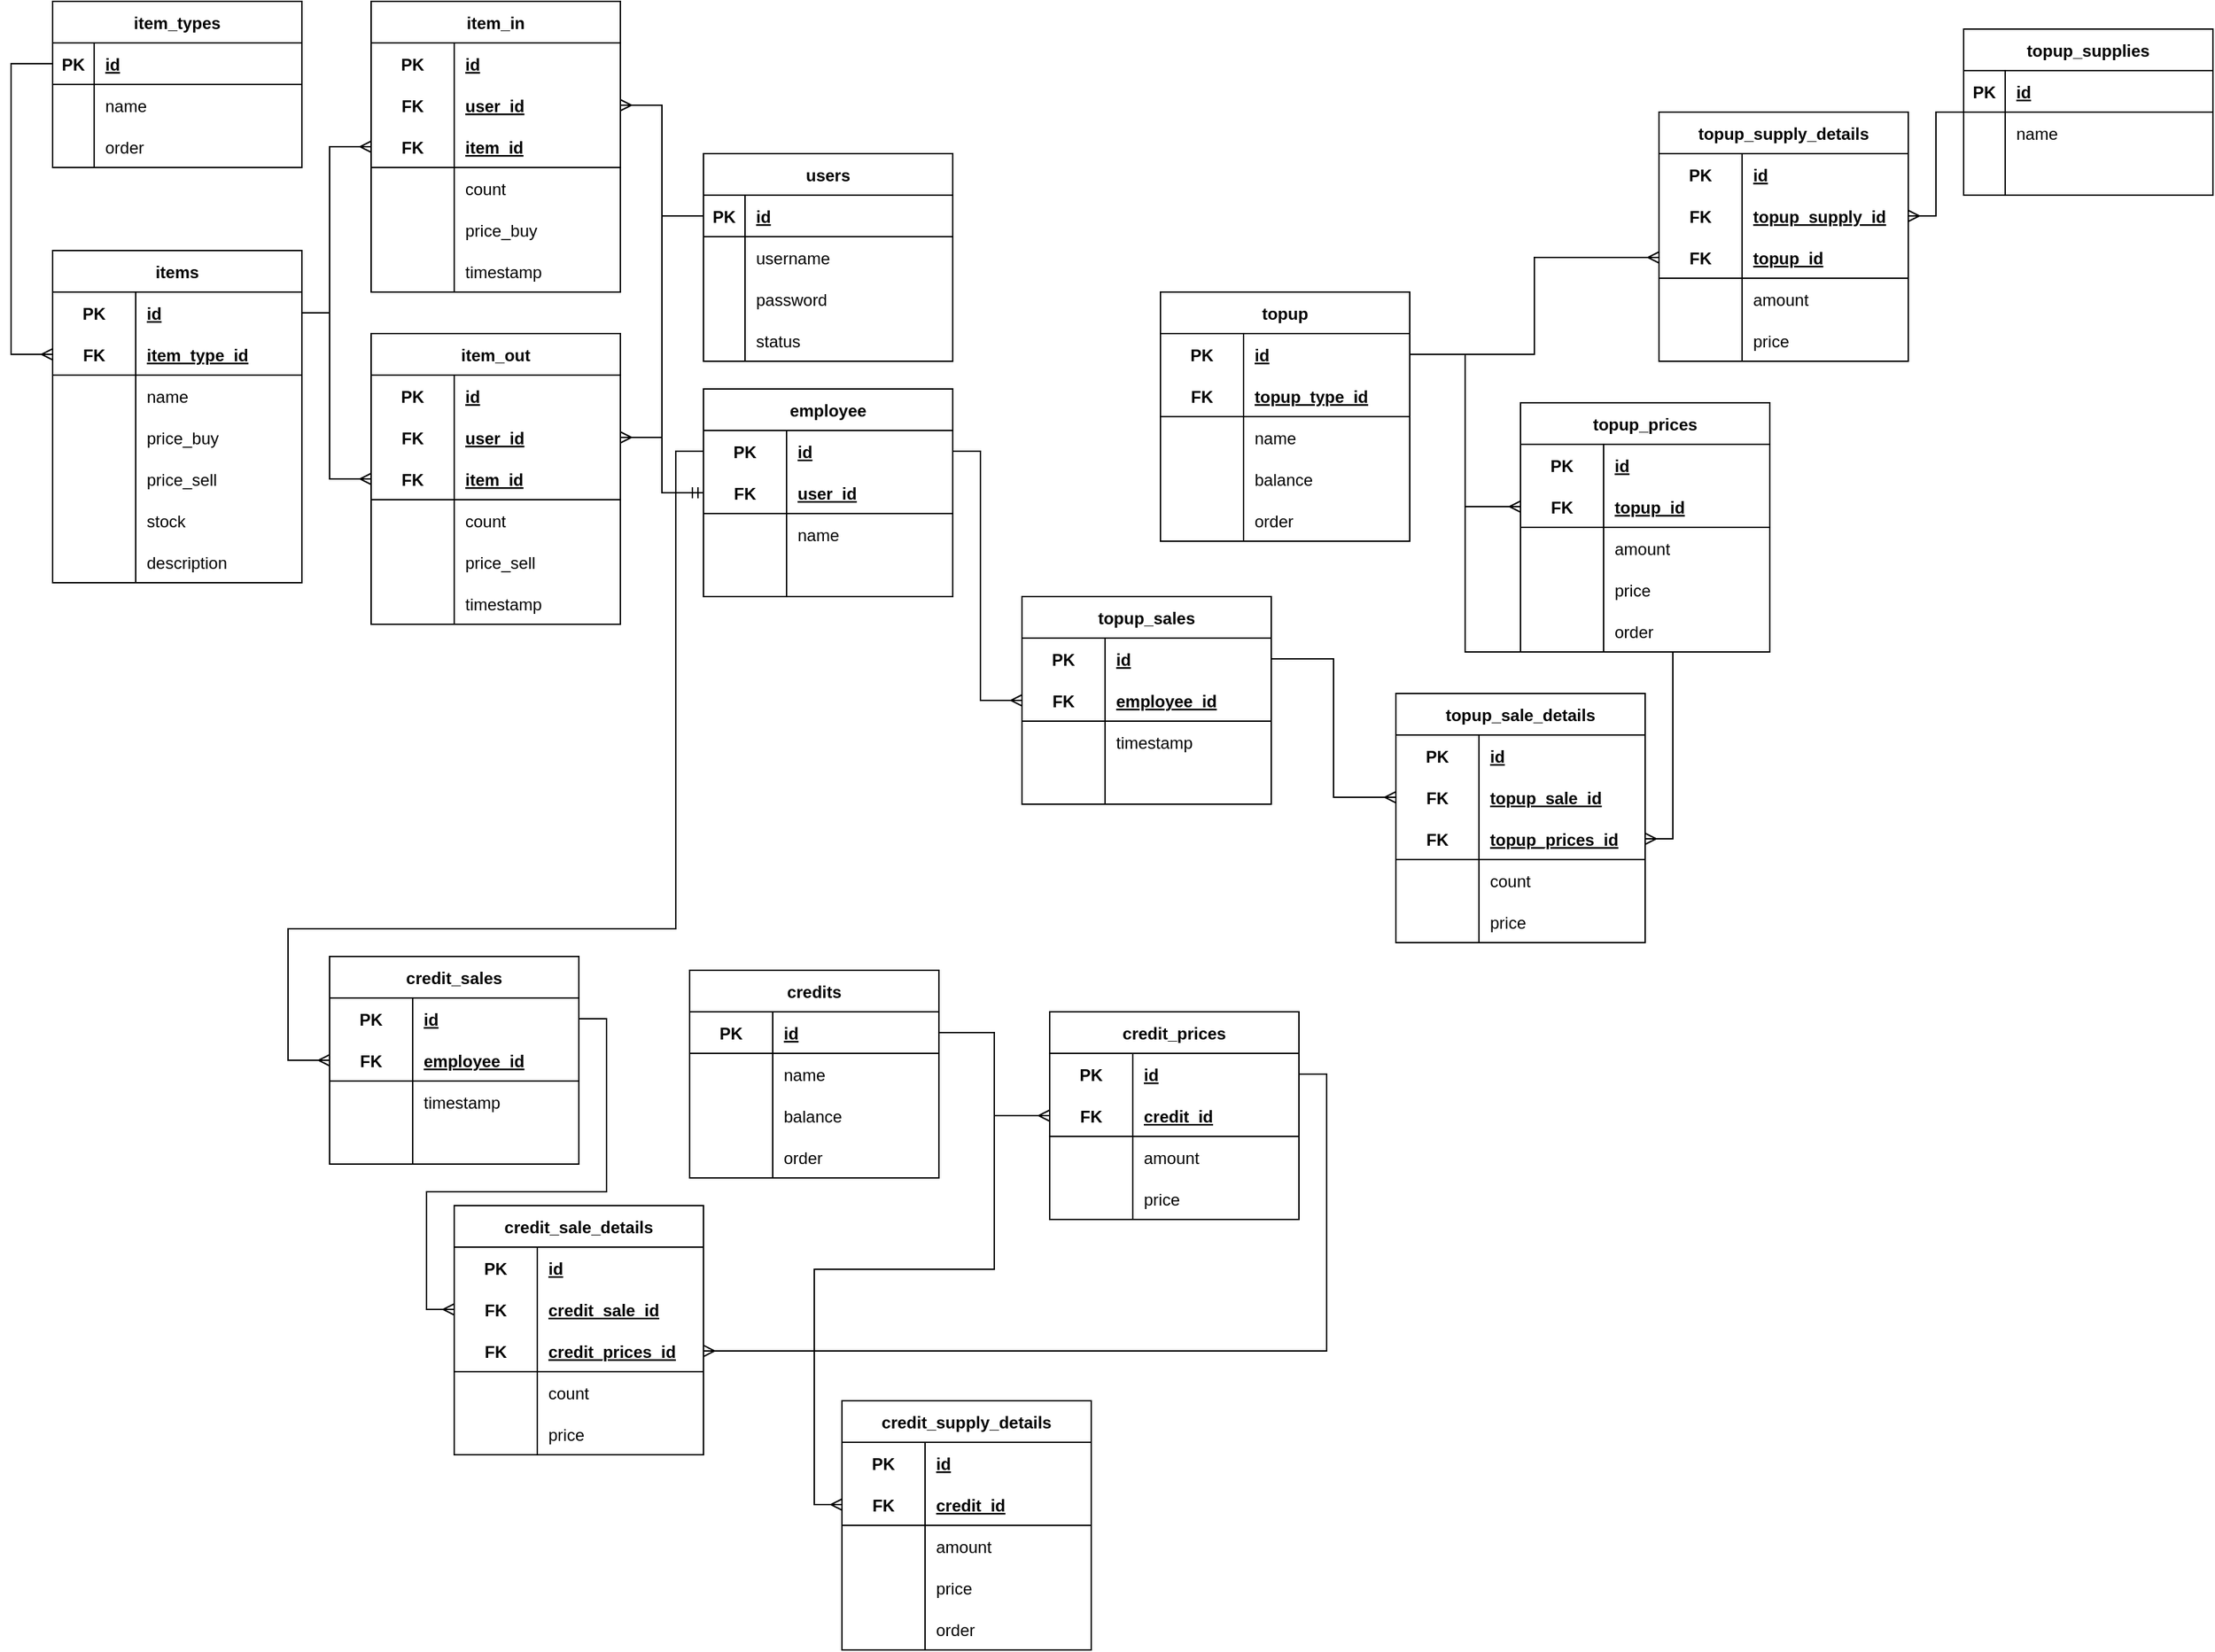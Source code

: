 <mxfile version="21.2.8" type="device">
  <diagram name="Page-1" id="VkQySsa-7uGzPgRKhNTi">
    <mxGraphModel dx="2228" dy="681" grid="1" gridSize="10" guides="1" tooltips="1" connect="1" arrows="1" fold="1" page="1" pageScale="1" pageWidth="1169" pageHeight="827" background="none" math="0" shadow="0">
      <root>
        <mxCell id="0" />
        <mxCell id="1" parent="0" />
        <mxCell id="cD0CZw2ESRrZoMLxpSPt-1" value="items" style="shape=table;startSize=30;container=1;collapsible=1;childLayout=tableLayout;fixedRows=1;rowLines=0;fontStyle=1;align=center;resizeLast=1;" parent="1" vertex="1">
          <mxGeometry x="-740" y="230" width="180" height="240" as="geometry" />
        </mxCell>
        <mxCell id="cD0CZw2ESRrZoMLxpSPt-2" value="" style="shape=tableRow;horizontal=0;startSize=0;swimlaneHead=0;swimlaneBody=0;fillColor=none;collapsible=0;dropTarget=0;points=[[0,0.5],[1,0.5]];portConstraint=eastwest;top=0;left=0;right=0;bottom=0;" parent="cD0CZw2ESRrZoMLxpSPt-1" vertex="1">
          <mxGeometry y="30" width="180" height="30" as="geometry" />
        </mxCell>
        <mxCell id="cD0CZw2ESRrZoMLxpSPt-3" value="PK" style="shape=partialRectangle;connectable=0;fillColor=none;top=0;left=0;bottom=0;right=0;fontStyle=1;overflow=hidden;" parent="cD0CZw2ESRrZoMLxpSPt-2" vertex="1">
          <mxGeometry width="60" height="30" as="geometry">
            <mxRectangle width="60" height="30" as="alternateBounds" />
          </mxGeometry>
        </mxCell>
        <mxCell id="cD0CZw2ESRrZoMLxpSPt-4" value="id" style="shape=partialRectangle;connectable=0;fillColor=none;top=0;left=0;bottom=0;right=0;align=left;spacingLeft=6;fontStyle=5;overflow=hidden;" parent="cD0CZw2ESRrZoMLxpSPt-2" vertex="1">
          <mxGeometry x="60" width="120" height="30" as="geometry">
            <mxRectangle width="120" height="30" as="alternateBounds" />
          </mxGeometry>
        </mxCell>
        <mxCell id="cD0CZw2ESRrZoMLxpSPt-5" value="" style="shape=tableRow;horizontal=0;startSize=0;swimlaneHead=0;swimlaneBody=0;fillColor=none;collapsible=0;dropTarget=0;points=[[0,0.5],[1,0.5]];portConstraint=eastwest;top=0;left=0;right=0;bottom=1;" parent="cD0CZw2ESRrZoMLxpSPt-1" vertex="1">
          <mxGeometry y="60" width="180" height="30" as="geometry" />
        </mxCell>
        <mxCell id="cD0CZw2ESRrZoMLxpSPt-6" value="FK" style="shape=partialRectangle;connectable=0;fillColor=none;top=0;left=0;bottom=0;right=0;fontStyle=1;overflow=hidden;" parent="cD0CZw2ESRrZoMLxpSPt-5" vertex="1">
          <mxGeometry width="60" height="30" as="geometry">
            <mxRectangle width="60" height="30" as="alternateBounds" />
          </mxGeometry>
        </mxCell>
        <mxCell id="cD0CZw2ESRrZoMLxpSPt-7" value="item_type_id" style="shape=partialRectangle;connectable=0;fillColor=none;top=0;left=0;bottom=0;right=0;align=left;spacingLeft=6;fontStyle=5;overflow=hidden;" parent="cD0CZw2ESRrZoMLxpSPt-5" vertex="1">
          <mxGeometry x="60" width="120" height="30" as="geometry">
            <mxRectangle width="120" height="30" as="alternateBounds" />
          </mxGeometry>
        </mxCell>
        <mxCell id="cD0CZw2ESRrZoMLxpSPt-8" value="" style="shape=tableRow;horizontal=0;startSize=0;swimlaneHead=0;swimlaneBody=0;fillColor=none;collapsible=0;dropTarget=0;points=[[0,0.5],[1,0.5]];portConstraint=eastwest;top=0;left=0;right=0;bottom=0;" parent="cD0CZw2ESRrZoMLxpSPt-1" vertex="1">
          <mxGeometry y="90" width="180" height="30" as="geometry" />
        </mxCell>
        <mxCell id="cD0CZw2ESRrZoMLxpSPt-9" value="" style="shape=partialRectangle;connectable=0;fillColor=none;top=0;left=0;bottom=0;right=0;editable=1;overflow=hidden;" parent="cD0CZw2ESRrZoMLxpSPt-8" vertex="1">
          <mxGeometry width="60" height="30" as="geometry">
            <mxRectangle width="60" height="30" as="alternateBounds" />
          </mxGeometry>
        </mxCell>
        <mxCell id="cD0CZw2ESRrZoMLxpSPt-10" value="name" style="shape=partialRectangle;connectable=0;fillColor=none;top=0;left=0;bottom=0;right=0;align=left;spacingLeft=6;overflow=hidden;" parent="cD0CZw2ESRrZoMLxpSPt-8" vertex="1">
          <mxGeometry x="60" width="120" height="30" as="geometry">
            <mxRectangle width="120" height="30" as="alternateBounds" />
          </mxGeometry>
        </mxCell>
        <mxCell id="cD0CZw2ESRrZoMLxpSPt-141" value="" style="shape=tableRow;horizontal=0;startSize=0;swimlaneHead=0;swimlaneBody=0;fillColor=none;collapsible=0;dropTarget=0;points=[[0,0.5],[1,0.5]];portConstraint=eastwest;top=0;left=0;right=0;bottom=0;" parent="cD0CZw2ESRrZoMLxpSPt-1" vertex="1">
          <mxGeometry y="120" width="180" height="30" as="geometry" />
        </mxCell>
        <mxCell id="cD0CZw2ESRrZoMLxpSPt-142" value="" style="shape=partialRectangle;connectable=0;fillColor=none;top=0;left=0;bottom=0;right=0;editable=1;overflow=hidden;" parent="cD0CZw2ESRrZoMLxpSPt-141" vertex="1">
          <mxGeometry width="60" height="30" as="geometry">
            <mxRectangle width="60" height="30" as="alternateBounds" />
          </mxGeometry>
        </mxCell>
        <mxCell id="cD0CZw2ESRrZoMLxpSPt-143" value="price_buy" style="shape=partialRectangle;connectable=0;fillColor=none;top=0;left=0;bottom=0;right=0;align=left;spacingLeft=6;overflow=hidden;" parent="cD0CZw2ESRrZoMLxpSPt-141" vertex="1">
          <mxGeometry x="60" width="120" height="30" as="geometry">
            <mxRectangle width="120" height="30" as="alternateBounds" />
          </mxGeometry>
        </mxCell>
        <mxCell id="Utdl1fhrOjrpkkGTefzd-1" value="" style="shape=tableRow;horizontal=0;startSize=0;swimlaneHead=0;swimlaneBody=0;fillColor=none;collapsible=0;dropTarget=0;points=[[0,0.5],[1,0.5]];portConstraint=eastwest;top=0;left=0;right=0;bottom=0;" parent="cD0CZw2ESRrZoMLxpSPt-1" vertex="1">
          <mxGeometry y="150" width="180" height="30" as="geometry" />
        </mxCell>
        <mxCell id="Utdl1fhrOjrpkkGTefzd-2" value="" style="shape=partialRectangle;connectable=0;fillColor=none;top=0;left=0;bottom=0;right=0;editable=1;overflow=hidden;" parent="Utdl1fhrOjrpkkGTefzd-1" vertex="1">
          <mxGeometry width="60" height="30" as="geometry">
            <mxRectangle width="60" height="30" as="alternateBounds" />
          </mxGeometry>
        </mxCell>
        <mxCell id="Utdl1fhrOjrpkkGTefzd-3" value="price_sell" style="shape=partialRectangle;connectable=0;fillColor=none;top=0;left=0;bottom=0;right=0;align=left;spacingLeft=6;overflow=hidden;" parent="Utdl1fhrOjrpkkGTefzd-1" vertex="1">
          <mxGeometry x="60" width="120" height="30" as="geometry">
            <mxRectangle width="120" height="30" as="alternateBounds" />
          </mxGeometry>
        </mxCell>
        <mxCell id="cD0CZw2ESRrZoMLxpSPt-11" value="" style="shape=tableRow;horizontal=0;startSize=0;swimlaneHead=0;swimlaneBody=0;fillColor=none;collapsible=0;dropTarget=0;points=[[0,0.5],[1,0.5]];portConstraint=eastwest;top=0;left=0;right=0;bottom=0;" parent="cD0CZw2ESRrZoMLxpSPt-1" vertex="1">
          <mxGeometry y="180" width="180" height="30" as="geometry" />
        </mxCell>
        <mxCell id="cD0CZw2ESRrZoMLxpSPt-12" value="" style="shape=partialRectangle;connectable=0;fillColor=none;top=0;left=0;bottom=0;right=0;editable=1;overflow=hidden;" parent="cD0CZw2ESRrZoMLxpSPt-11" vertex="1">
          <mxGeometry width="60" height="30" as="geometry">
            <mxRectangle width="60" height="30" as="alternateBounds" />
          </mxGeometry>
        </mxCell>
        <mxCell id="cD0CZw2ESRrZoMLxpSPt-13" value="stock" style="shape=partialRectangle;connectable=0;fillColor=none;top=0;left=0;bottom=0;right=0;align=left;spacingLeft=6;overflow=hidden;" parent="cD0CZw2ESRrZoMLxpSPt-11" vertex="1">
          <mxGeometry x="60" width="120" height="30" as="geometry">
            <mxRectangle width="120" height="30" as="alternateBounds" />
          </mxGeometry>
        </mxCell>
        <mxCell id="cD0CZw2ESRrZoMLxpSPt-251" value="" style="shape=tableRow;horizontal=0;startSize=0;swimlaneHead=0;swimlaneBody=0;fillColor=none;collapsible=0;dropTarget=0;points=[[0,0.5],[1,0.5]];portConstraint=eastwest;top=0;left=0;right=0;bottom=0;" parent="cD0CZw2ESRrZoMLxpSPt-1" vertex="1">
          <mxGeometry y="210" width="180" height="30" as="geometry" />
        </mxCell>
        <mxCell id="cD0CZw2ESRrZoMLxpSPt-252" value="" style="shape=partialRectangle;connectable=0;fillColor=none;top=0;left=0;bottom=0;right=0;editable=1;overflow=hidden;" parent="cD0CZw2ESRrZoMLxpSPt-251" vertex="1">
          <mxGeometry width="60" height="30" as="geometry">
            <mxRectangle width="60" height="30" as="alternateBounds" />
          </mxGeometry>
        </mxCell>
        <mxCell id="cD0CZw2ESRrZoMLxpSPt-253" value="description" style="shape=partialRectangle;connectable=0;fillColor=none;top=0;left=0;bottom=0;right=0;align=left;spacingLeft=6;overflow=hidden;" parent="cD0CZw2ESRrZoMLxpSPt-251" vertex="1">
          <mxGeometry x="60" width="120" height="30" as="geometry">
            <mxRectangle width="120" height="30" as="alternateBounds" />
          </mxGeometry>
        </mxCell>
        <mxCell id="cD0CZw2ESRrZoMLxpSPt-14" value="users" style="shape=table;startSize=30;container=1;collapsible=1;childLayout=tableLayout;fixedRows=1;rowLines=0;fontStyle=1;align=center;resizeLast=1;" parent="1" vertex="1">
          <mxGeometry x="-270" y="160" width="180" height="150" as="geometry" />
        </mxCell>
        <mxCell id="cD0CZw2ESRrZoMLxpSPt-15" value="" style="shape=tableRow;horizontal=0;startSize=0;swimlaneHead=0;swimlaneBody=0;fillColor=none;collapsible=0;dropTarget=0;points=[[0,0.5],[1,0.5]];portConstraint=eastwest;top=0;left=0;right=0;bottom=1;" parent="cD0CZw2ESRrZoMLxpSPt-14" vertex="1">
          <mxGeometry y="30" width="180" height="30" as="geometry" />
        </mxCell>
        <mxCell id="cD0CZw2ESRrZoMLxpSPt-16" value="PK" style="shape=partialRectangle;connectable=0;fillColor=none;top=0;left=0;bottom=0;right=0;fontStyle=1;overflow=hidden;" parent="cD0CZw2ESRrZoMLxpSPt-15" vertex="1">
          <mxGeometry width="30" height="30" as="geometry">
            <mxRectangle width="30" height="30" as="alternateBounds" />
          </mxGeometry>
        </mxCell>
        <mxCell id="cD0CZw2ESRrZoMLxpSPt-17" value="id" style="shape=partialRectangle;connectable=0;fillColor=none;top=0;left=0;bottom=0;right=0;align=left;spacingLeft=6;fontStyle=5;overflow=hidden;" parent="cD0CZw2ESRrZoMLxpSPt-15" vertex="1">
          <mxGeometry x="30" width="150" height="30" as="geometry">
            <mxRectangle width="150" height="30" as="alternateBounds" />
          </mxGeometry>
        </mxCell>
        <mxCell id="cD0CZw2ESRrZoMLxpSPt-21" value="" style="shape=tableRow;horizontal=0;startSize=0;swimlaneHead=0;swimlaneBody=0;fillColor=none;collapsible=0;dropTarget=0;points=[[0,0.5],[1,0.5]];portConstraint=eastwest;top=0;left=0;right=0;bottom=0;" parent="cD0CZw2ESRrZoMLxpSPt-14" vertex="1">
          <mxGeometry y="60" width="180" height="30" as="geometry" />
        </mxCell>
        <mxCell id="cD0CZw2ESRrZoMLxpSPt-22" value="" style="shape=partialRectangle;connectable=0;fillColor=none;top=0;left=0;bottom=0;right=0;editable=1;overflow=hidden;" parent="cD0CZw2ESRrZoMLxpSPt-21" vertex="1">
          <mxGeometry width="30" height="30" as="geometry">
            <mxRectangle width="30" height="30" as="alternateBounds" />
          </mxGeometry>
        </mxCell>
        <mxCell id="cD0CZw2ESRrZoMLxpSPt-23" value="username" style="shape=partialRectangle;connectable=0;fillColor=none;top=0;left=0;bottom=0;right=0;align=left;spacingLeft=6;overflow=hidden;" parent="cD0CZw2ESRrZoMLxpSPt-21" vertex="1">
          <mxGeometry x="30" width="150" height="30" as="geometry">
            <mxRectangle width="150" height="30" as="alternateBounds" />
          </mxGeometry>
        </mxCell>
        <mxCell id="cD0CZw2ESRrZoMLxpSPt-24" value="" style="shape=tableRow;horizontal=0;startSize=0;swimlaneHead=0;swimlaneBody=0;fillColor=none;collapsible=0;dropTarget=0;points=[[0,0.5],[1,0.5]];portConstraint=eastwest;top=0;left=0;right=0;bottom=0;" parent="cD0CZw2ESRrZoMLxpSPt-14" vertex="1">
          <mxGeometry y="90" width="180" height="30" as="geometry" />
        </mxCell>
        <mxCell id="cD0CZw2ESRrZoMLxpSPt-25" value="" style="shape=partialRectangle;connectable=0;fillColor=none;top=0;left=0;bottom=0;right=0;editable=1;overflow=hidden;" parent="cD0CZw2ESRrZoMLxpSPt-24" vertex="1">
          <mxGeometry width="30" height="30" as="geometry">
            <mxRectangle width="30" height="30" as="alternateBounds" />
          </mxGeometry>
        </mxCell>
        <mxCell id="cD0CZw2ESRrZoMLxpSPt-26" value="password" style="shape=partialRectangle;connectable=0;fillColor=none;top=0;left=0;bottom=0;right=0;align=left;spacingLeft=6;overflow=hidden;" parent="cD0CZw2ESRrZoMLxpSPt-24" vertex="1">
          <mxGeometry x="30" width="150" height="30" as="geometry">
            <mxRectangle width="150" height="30" as="alternateBounds" />
          </mxGeometry>
        </mxCell>
        <mxCell id="7xdfd1j4AZGwutu_5RMw-1" value="" style="shape=tableRow;horizontal=0;startSize=0;swimlaneHead=0;swimlaneBody=0;fillColor=none;collapsible=0;dropTarget=0;points=[[0,0.5],[1,0.5]];portConstraint=eastwest;top=0;left=0;right=0;bottom=0;" parent="cD0CZw2ESRrZoMLxpSPt-14" vertex="1">
          <mxGeometry y="120" width="180" height="30" as="geometry" />
        </mxCell>
        <mxCell id="7xdfd1j4AZGwutu_5RMw-2" value="" style="shape=partialRectangle;connectable=0;fillColor=none;top=0;left=0;bottom=0;right=0;editable=1;overflow=hidden;" parent="7xdfd1j4AZGwutu_5RMw-1" vertex="1">
          <mxGeometry width="30" height="30" as="geometry">
            <mxRectangle width="30" height="30" as="alternateBounds" />
          </mxGeometry>
        </mxCell>
        <mxCell id="7xdfd1j4AZGwutu_5RMw-3" value="status" style="shape=partialRectangle;connectable=0;fillColor=none;top=0;left=0;bottom=0;right=0;align=left;spacingLeft=6;overflow=hidden;" parent="7xdfd1j4AZGwutu_5RMw-1" vertex="1">
          <mxGeometry x="30" width="150" height="30" as="geometry">
            <mxRectangle width="150" height="30" as="alternateBounds" />
          </mxGeometry>
        </mxCell>
        <mxCell id="cD0CZw2ESRrZoMLxpSPt-40" value="item_out" style="shape=table;startSize=30;container=1;collapsible=1;childLayout=tableLayout;fixedRows=1;rowLines=0;fontStyle=1;align=center;resizeLast=1;" parent="1" vertex="1">
          <mxGeometry x="-510" y="290" width="180" height="210" as="geometry" />
        </mxCell>
        <mxCell id="cD0CZw2ESRrZoMLxpSPt-41" value="" style="shape=tableRow;horizontal=0;startSize=0;swimlaneHead=0;swimlaneBody=0;fillColor=none;collapsible=0;dropTarget=0;points=[[0,0.5],[1,0.5]];portConstraint=eastwest;top=0;left=0;right=0;bottom=0;" parent="cD0CZw2ESRrZoMLxpSPt-40" vertex="1">
          <mxGeometry y="30" width="180" height="30" as="geometry" />
        </mxCell>
        <mxCell id="cD0CZw2ESRrZoMLxpSPt-42" value="PK" style="shape=partialRectangle;connectable=0;fillColor=none;top=0;left=0;bottom=0;right=0;fontStyle=1;overflow=hidden;" parent="cD0CZw2ESRrZoMLxpSPt-41" vertex="1">
          <mxGeometry width="60" height="30" as="geometry">
            <mxRectangle width="60" height="30" as="alternateBounds" />
          </mxGeometry>
        </mxCell>
        <mxCell id="cD0CZw2ESRrZoMLxpSPt-43" value="id" style="shape=partialRectangle;connectable=0;fillColor=none;top=0;left=0;bottom=0;right=0;align=left;spacingLeft=6;fontStyle=5;overflow=hidden;" parent="cD0CZw2ESRrZoMLxpSPt-41" vertex="1">
          <mxGeometry x="60" width="120" height="30" as="geometry">
            <mxRectangle width="120" height="30" as="alternateBounds" />
          </mxGeometry>
        </mxCell>
        <mxCell id="cD0CZw2ESRrZoMLxpSPt-92" value="" style="shape=tableRow;horizontal=0;startSize=0;swimlaneHead=0;swimlaneBody=0;fillColor=none;collapsible=0;dropTarget=0;points=[[0,0.5],[1,0.5]];portConstraint=eastwest;top=0;left=0;right=0;bottom=0;" parent="cD0CZw2ESRrZoMLxpSPt-40" vertex="1">
          <mxGeometry y="60" width="180" height="30" as="geometry" />
        </mxCell>
        <mxCell id="cD0CZw2ESRrZoMLxpSPt-93" value="FK" style="shape=partialRectangle;connectable=0;fillColor=none;top=0;left=0;bottom=0;right=0;fontStyle=1;overflow=hidden;" parent="cD0CZw2ESRrZoMLxpSPt-92" vertex="1">
          <mxGeometry width="60" height="30" as="geometry">
            <mxRectangle width="60" height="30" as="alternateBounds" />
          </mxGeometry>
        </mxCell>
        <mxCell id="cD0CZw2ESRrZoMLxpSPt-94" value="user_id" style="shape=partialRectangle;connectable=0;fillColor=none;top=0;left=0;bottom=0;right=0;align=left;spacingLeft=6;fontStyle=5;overflow=hidden;" parent="cD0CZw2ESRrZoMLxpSPt-92" vertex="1">
          <mxGeometry x="60" width="120" height="30" as="geometry">
            <mxRectangle width="120" height="30" as="alternateBounds" />
          </mxGeometry>
        </mxCell>
        <mxCell id="cD0CZw2ESRrZoMLxpSPt-44" value="" style="shape=tableRow;horizontal=0;startSize=0;swimlaneHead=0;swimlaneBody=0;fillColor=none;collapsible=0;dropTarget=0;points=[[0,0.5],[1,0.5]];portConstraint=eastwest;top=0;left=0;right=0;bottom=1;" parent="cD0CZw2ESRrZoMLxpSPt-40" vertex="1">
          <mxGeometry y="90" width="180" height="30" as="geometry" />
        </mxCell>
        <mxCell id="cD0CZw2ESRrZoMLxpSPt-45" value="FK" style="shape=partialRectangle;connectable=0;fillColor=none;top=0;left=0;bottom=0;right=0;fontStyle=1;overflow=hidden;" parent="cD0CZw2ESRrZoMLxpSPt-44" vertex="1">
          <mxGeometry width="60" height="30" as="geometry">
            <mxRectangle width="60" height="30" as="alternateBounds" />
          </mxGeometry>
        </mxCell>
        <mxCell id="cD0CZw2ESRrZoMLxpSPt-46" value="item_id" style="shape=partialRectangle;connectable=0;fillColor=none;top=0;left=0;bottom=0;right=0;align=left;spacingLeft=6;fontStyle=5;overflow=hidden;" parent="cD0CZw2ESRrZoMLxpSPt-44" vertex="1">
          <mxGeometry x="60" width="120" height="30" as="geometry">
            <mxRectangle width="120" height="30" as="alternateBounds" />
          </mxGeometry>
        </mxCell>
        <mxCell id="cD0CZw2ESRrZoMLxpSPt-47" value="" style="shape=tableRow;horizontal=0;startSize=0;swimlaneHead=0;swimlaneBody=0;fillColor=none;collapsible=0;dropTarget=0;points=[[0,0.5],[1,0.5]];portConstraint=eastwest;top=0;left=0;right=0;bottom=0;" parent="cD0CZw2ESRrZoMLxpSPt-40" vertex="1">
          <mxGeometry y="120" width="180" height="30" as="geometry" />
        </mxCell>
        <mxCell id="cD0CZw2ESRrZoMLxpSPt-48" value="" style="shape=partialRectangle;connectable=0;fillColor=none;top=0;left=0;bottom=0;right=0;editable=1;overflow=hidden;" parent="cD0CZw2ESRrZoMLxpSPt-47" vertex="1">
          <mxGeometry width="60" height="30" as="geometry">
            <mxRectangle width="60" height="30" as="alternateBounds" />
          </mxGeometry>
        </mxCell>
        <mxCell id="cD0CZw2ESRrZoMLxpSPt-49" value="count" style="shape=partialRectangle;connectable=0;fillColor=none;top=0;left=0;bottom=0;right=0;align=left;spacingLeft=6;overflow=hidden;" parent="cD0CZw2ESRrZoMLxpSPt-47" vertex="1">
          <mxGeometry x="60" width="120" height="30" as="geometry">
            <mxRectangle width="120" height="30" as="alternateBounds" />
          </mxGeometry>
        </mxCell>
        <mxCell id="cD0CZw2ESRrZoMLxpSPt-50" value="" style="shape=tableRow;horizontal=0;startSize=0;swimlaneHead=0;swimlaneBody=0;fillColor=none;collapsible=0;dropTarget=0;points=[[0,0.5],[1,0.5]];portConstraint=eastwest;top=0;left=0;right=0;bottom=0;" parent="cD0CZw2ESRrZoMLxpSPt-40" vertex="1">
          <mxGeometry y="150" width="180" height="30" as="geometry" />
        </mxCell>
        <mxCell id="cD0CZw2ESRrZoMLxpSPt-51" value="" style="shape=partialRectangle;connectable=0;fillColor=none;top=0;left=0;bottom=0;right=0;editable=1;overflow=hidden;" parent="cD0CZw2ESRrZoMLxpSPt-50" vertex="1">
          <mxGeometry width="60" height="30" as="geometry">
            <mxRectangle width="60" height="30" as="alternateBounds" />
          </mxGeometry>
        </mxCell>
        <mxCell id="cD0CZw2ESRrZoMLxpSPt-52" value="price_sell" style="shape=partialRectangle;connectable=0;fillColor=none;top=0;left=0;bottom=0;right=0;align=left;spacingLeft=6;overflow=hidden;" parent="cD0CZw2ESRrZoMLxpSPt-50" vertex="1">
          <mxGeometry x="60" width="120" height="30" as="geometry">
            <mxRectangle width="120" height="30" as="alternateBounds" />
          </mxGeometry>
        </mxCell>
        <mxCell id="yz5Hws1yGaBZPg1mk6aL-5" value="" style="shape=tableRow;horizontal=0;startSize=0;swimlaneHead=0;swimlaneBody=0;fillColor=none;collapsible=0;dropTarget=0;points=[[0,0.5],[1,0.5]];portConstraint=eastwest;top=0;left=0;right=0;bottom=0;" vertex="1" parent="cD0CZw2ESRrZoMLxpSPt-40">
          <mxGeometry y="180" width="180" height="30" as="geometry" />
        </mxCell>
        <mxCell id="yz5Hws1yGaBZPg1mk6aL-6" value="" style="shape=partialRectangle;connectable=0;fillColor=none;top=0;left=0;bottom=0;right=0;editable=1;overflow=hidden;" vertex="1" parent="yz5Hws1yGaBZPg1mk6aL-5">
          <mxGeometry width="60" height="30" as="geometry">
            <mxRectangle width="60" height="30" as="alternateBounds" />
          </mxGeometry>
        </mxCell>
        <mxCell id="yz5Hws1yGaBZPg1mk6aL-7" value="timestamp" style="shape=partialRectangle;connectable=0;fillColor=none;top=0;left=0;bottom=0;right=0;align=left;spacingLeft=6;overflow=hidden;" vertex="1" parent="yz5Hws1yGaBZPg1mk6aL-5">
          <mxGeometry x="60" width="120" height="30" as="geometry">
            <mxRectangle width="120" height="30" as="alternateBounds" />
          </mxGeometry>
        </mxCell>
        <mxCell id="cD0CZw2ESRrZoMLxpSPt-79" value="employee" style="shape=table;startSize=30;container=1;collapsible=1;childLayout=tableLayout;fixedRows=1;rowLines=0;fontStyle=1;align=center;resizeLast=1;" parent="1" vertex="1">
          <mxGeometry x="-270" y="330" width="180" height="150" as="geometry" />
        </mxCell>
        <mxCell id="cD0CZw2ESRrZoMLxpSPt-80" value="" style="shape=tableRow;horizontal=0;startSize=0;swimlaneHead=0;swimlaneBody=0;fillColor=none;collapsible=0;dropTarget=0;points=[[0,0.5],[1,0.5]];portConstraint=eastwest;top=0;left=0;right=0;bottom=0;" parent="cD0CZw2ESRrZoMLxpSPt-79" vertex="1">
          <mxGeometry y="30" width="180" height="30" as="geometry" />
        </mxCell>
        <mxCell id="cD0CZw2ESRrZoMLxpSPt-81" value="PK" style="shape=partialRectangle;connectable=0;fillColor=none;top=0;left=0;bottom=0;right=0;fontStyle=1;overflow=hidden;" parent="cD0CZw2ESRrZoMLxpSPt-80" vertex="1">
          <mxGeometry width="60" height="30" as="geometry">
            <mxRectangle width="60" height="30" as="alternateBounds" />
          </mxGeometry>
        </mxCell>
        <mxCell id="cD0CZw2ESRrZoMLxpSPt-82" value="id" style="shape=partialRectangle;connectable=0;fillColor=none;top=0;left=0;bottom=0;right=0;align=left;spacingLeft=6;fontStyle=5;overflow=hidden;" parent="cD0CZw2ESRrZoMLxpSPt-80" vertex="1">
          <mxGeometry x="60" width="120" height="30" as="geometry">
            <mxRectangle width="120" height="30" as="alternateBounds" />
          </mxGeometry>
        </mxCell>
        <mxCell id="cD0CZw2ESRrZoMLxpSPt-83" value="" style="shape=tableRow;horizontal=0;startSize=0;swimlaneHead=0;swimlaneBody=0;fillColor=none;collapsible=0;dropTarget=0;points=[[0,0.5],[1,0.5]];portConstraint=eastwest;top=0;left=0;right=0;bottom=1;" parent="cD0CZw2ESRrZoMLxpSPt-79" vertex="1">
          <mxGeometry y="60" width="180" height="30" as="geometry" />
        </mxCell>
        <mxCell id="cD0CZw2ESRrZoMLxpSPt-84" value="FK" style="shape=partialRectangle;connectable=0;fillColor=none;top=0;left=0;bottom=0;right=0;fontStyle=1;overflow=hidden;" parent="cD0CZw2ESRrZoMLxpSPt-83" vertex="1">
          <mxGeometry width="60" height="30" as="geometry">
            <mxRectangle width="60" height="30" as="alternateBounds" />
          </mxGeometry>
        </mxCell>
        <mxCell id="cD0CZw2ESRrZoMLxpSPt-85" value="user_id" style="shape=partialRectangle;connectable=0;fillColor=none;top=0;left=0;bottom=0;right=0;align=left;spacingLeft=6;fontStyle=5;overflow=hidden;" parent="cD0CZw2ESRrZoMLxpSPt-83" vertex="1">
          <mxGeometry x="60" width="120" height="30" as="geometry">
            <mxRectangle width="120" height="30" as="alternateBounds" />
          </mxGeometry>
        </mxCell>
        <mxCell id="cD0CZw2ESRrZoMLxpSPt-86" value="" style="shape=tableRow;horizontal=0;startSize=0;swimlaneHead=0;swimlaneBody=0;fillColor=none;collapsible=0;dropTarget=0;points=[[0,0.5],[1,0.5]];portConstraint=eastwest;top=0;left=0;right=0;bottom=0;" parent="cD0CZw2ESRrZoMLxpSPt-79" vertex="1">
          <mxGeometry y="90" width="180" height="30" as="geometry" />
        </mxCell>
        <mxCell id="cD0CZw2ESRrZoMLxpSPt-87" value="" style="shape=partialRectangle;connectable=0;fillColor=none;top=0;left=0;bottom=0;right=0;editable=1;overflow=hidden;" parent="cD0CZw2ESRrZoMLxpSPt-86" vertex="1">
          <mxGeometry width="60" height="30" as="geometry">
            <mxRectangle width="60" height="30" as="alternateBounds" />
          </mxGeometry>
        </mxCell>
        <mxCell id="cD0CZw2ESRrZoMLxpSPt-88" value="name" style="shape=partialRectangle;connectable=0;fillColor=none;top=0;left=0;bottom=0;right=0;align=left;spacingLeft=6;overflow=hidden;" parent="cD0CZw2ESRrZoMLxpSPt-86" vertex="1">
          <mxGeometry x="60" width="120" height="30" as="geometry">
            <mxRectangle width="120" height="30" as="alternateBounds" />
          </mxGeometry>
        </mxCell>
        <mxCell id="cD0CZw2ESRrZoMLxpSPt-89" value="" style="shape=tableRow;horizontal=0;startSize=0;swimlaneHead=0;swimlaneBody=0;fillColor=none;collapsible=0;dropTarget=0;points=[[0,0.5],[1,0.5]];portConstraint=eastwest;top=0;left=0;right=0;bottom=0;" parent="cD0CZw2ESRrZoMLxpSPt-79" vertex="1">
          <mxGeometry y="120" width="180" height="30" as="geometry" />
        </mxCell>
        <mxCell id="cD0CZw2ESRrZoMLxpSPt-90" value="" style="shape=partialRectangle;connectable=0;fillColor=none;top=0;left=0;bottom=0;right=0;editable=1;overflow=hidden;" parent="cD0CZw2ESRrZoMLxpSPt-89" vertex="1">
          <mxGeometry width="60" height="30" as="geometry">
            <mxRectangle width="60" height="30" as="alternateBounds" />
          </mxGeometry>
        </mxCell>
        <mxCell id="cD0CZw2ESRrZoMLxpSPt-91" value="" style="shape=partialRectangle;connectable=0;fillColor=none;top=0;left=0;bottom=0;right=0;align=left;spacingLeft=6;overflow=hidden;" parent="cD0CZw2ESRrZoMLxpSPt-89" vertex="1">
          <mxGeometry x="60" width="120" height="30" as="geometry">
            <mxRectangle width="120" height="30" as="alternateBounds" />
          </mxGeometry>
        </mxCell>
        <mxCell id="cD0CZw2ESRrZoMLxpSPt-108" value="item_types" style="shape=table;startSize=30;container=1;collapsible=1;childLayout=tableLayout;fixedRows=1;rowLines=0;fontStyle=1;align=center;resizeLast=1;" parent="1" vertex="1">
          <mxGeometry x="-740" y="50" width="180" height="120" as="geometry" />
        </mxCell>
        <mxCell id="cD0CZw2ESRrZoMLxpSPt-109" value="" style="shape=tableRow;horizontal=0;startSize=0;swimlaneHead=0;swimlaneBody=0;fillColor=none;collapsible=0;dropTarget=0;points=[[0,0.5],[1,0.5]];portConstraint=eastwest;top=0;left=0;right=0;bottom=1;" parent="cD0CZw2ESRrZoMLxpSPt-108" vertex="1">
          <mxGeometry y="30" width="180" height="30" as="geometry" />
        </mxCell>
        <mxCell id="cD0CZw2ESRrZoMLxpSPt-110" value="PK" style="shape=partialRectangle;connectable=0;fillColor=none;top=0;left=0;bottom=0;right=0;fontStyle=1;overflow=hidden;" parent="cD0CZw2ESRrZoMLxpSPt-109" vertex="1">
          <mxGeometry width="30" height="30" as="geometry">
            <mxRectangle width="30" height="30" as="alternateBounds" />
          </mxGeometry>
        </mxCell>
        <mxCell id="cD0CZw2ESRrZoMLxpSPt-111" value="id" style="shape=partialRectangle;connectable=0;fillColor=none;top=0;left=0;bottom=0;right=0;align=left;spacingLeft=6;fontStyle=5;overflow=hidden;" parent="cD0CZw2ESRrZoMLxpSPt-109" vertex="1">
          <mxGeometry x="30" width="150" height="30" as="geometry">
            <mxRectangle width="150" height="30" as="alternateBounds" />
          </mxGeometry>
        </mxCell>
        <mxCell id="cD0CZw2ESRrZoMLxpSPt-112" value="" style="shape=tableRow;horizontal=0;startSize=0;swimlaneHead=0;swimlaneBody=0;fillColor=none;collapsible=0;dropTarget=0;points=[[0,0.5],[1,0.5]];portConstraint=eastwest;top=0;left=0;right=0;bottom=0;" parent="cD0CZw2ESRrZoMLxpSPt-108" vertex="1">
          <mxGeometry y="60" width="180" height="30" as="geometry" />
        </mxCell>
        <mxCell id="cD0CZw2ESRrZoMLxpSPt-113" value="" style="shape=partialRectangle;connectable=0;fillColor=none;top=0;left=0;bottom=0;right=0;editable=1;overflow=hidden;" parent="cD0CZw2ESRrZoMLxpSPt-112" vertex="1">
          <mxGeometry width="30" height="30" as="geometry">
            <mxRectangle width="30" height="30" as="alternateBounds" />
          </mxGeometry>
        </mxCell>
        <mxCell id="cD0CZw2ESRrZoMLxpSPt-114" value="name" style="shape=partialRectangle;connectable=0;fillColor=none;top=0;left=0;bottom=0;right=0;align=left;spacingLeft=6;overflow=hidden;" parent="cD0CZw2ESRrZoMLxpSPt-112" vertex="1">
          <mxGeometry x="30" width="150" height="30" as="geometry">
            <mxRectangle width="150" height="30" as="alternateBounds" />
          </mxGeometry>
        </mxCell>
        <mxCell id="cD0CZw2ESRrZoMLxpSPt-115" value="" style="shape=tableRow;horizontal=0;startSize=0;swimlaneHead=0;swimlaneBody=0;fillColor=none;collapsible=0;dropTarget=0;points=[[0,0.5],[1,0.5]];portConstraint=eastwest;top=0;left=0;right=0;bottom=0;" parent="cD0CZw2ESRrZoMLxpSPt-108" vertex="1">
          <mxGeometry y="90" width="180" height="30" as="geometry" />
        </mxCell>
        <mxCell id="cD0CZw2ESRrZoMLxpSPt-116" value="" style="shape=partialRectangle;connectable=0;fillColor=none;top=0;left=0;bottom=0;right=0;editable=1;overflow=hidden;" parent="cD0CZw2ESRrZoMLxpSPt-115" vertex="1">
          <mxGeometry width="30" height="30" as="geometry">
            <mxRectangle width="30" height="30" as="alternateBounds" />
          </mxGeometry>
        </mxCell>
        <mxCell id="cD0CZw2ESRrZoMLxpSPt-117" value="order" style="shape=partialRectangle;connectable=0;fillColor=none;top=0;left=0;bottom=0;right=0;align=left;spacingLeft=6;overflow=hidden;" parent="cD0CZw2ESRrZoMLxpSPt-115" vertex="1">
          <mxGeometry x="30" width="150" height="30" as="geometry">
            <mxRectangle width="150" height="30" as="alternateBounds" />
          </mxGeometry>
        </mxCell>
        <mxCell id="cD0CZw2ESRrZoMLxpSPt-118" value="topup" style="shape=table;startSize=30;container=1;collapsible=1;childLayout=tableLayout;fixedRows=1;rowLines=0;fontStyle=1;align=center;resizeLast=1;" parent="1" vertex="1">
          <mxGeometry x="60" y="260" width="180" height="180" as="geometry" />
        </mxCell>
        <mxCell id="cD0CZw2ESRrZoMLxpSPt-119" value="" style="shape=tableRow;horizontal=0;startSize=0;swimlaneHead=0;swimlaneBody=0;fillColor=none;collapsible=0;dropTarget=0;points=[[0,0.5],[1,0.5]];portConstraint=eastwest;top=0;left=0;right=0;bottom=0;" parent="cD0CZw2ESRrZoMLxpSPt-118" vertex="1">
          <mxGeometry y="30" width="180" height="30" as="geometry" />
        </mxCell>
        <mxCell id="cD0CZw2ESRrZoMLxpSPt-120" value="PK" style="shape=partialRectangle;connectable=0;fillColor=none;top=0;left=0;bottom=0;right=0;fontStyle=1;overflow=hidden;" parent="cD0CZw2ESRrZoMLxpSPt-119" vertex="1">
          <mxGeometry width="60" height="30" as="geometry">
            <mxRectangle width="60" height="30" as="alternateBounds" />
          </mxGeometry>
        </mxCell>
        <mxCell id="cD0CZw2ESRrZoMLxpSPt-121" value="id" style="shape=partialRectangle;connectable=0;fillColor=none;top=0;left=0;bottom=0;right=0;align=left;spacingLeft=6;fontStyle=5;overflow=hidden;" parent="cD0CZw2ESRrZoMLxpSPt-119" vertex="1">
          <mxGeometry x="60" width="120" height="30" as="geometry">
            <mxRectangle width="120" height="30" as="alternateBounds" />
          </mxGeometry>
        </mxCell>
        <mxCell id="cD0CZw2ESRrZoMLxpSPt-122" value="" style="shape=tableRow;horizontal=0;startSize=0;swimlaneHead=0;swimlaneBody=0;fillColor=none;collapsible=0;dropTarget=0;points=[[0,0.5],[1,0.5]];portConstraint=eastwest;top=0;left=0;right=0;bottom=1;" parent="cD0CZw2ESRrZoMLxpSPt-118" vertex="1">
          <mxGeometry y="60" width="180" height="30" as="geometry" />
        </mxCell>
        <mxCell id="cD0CZw2ESRrZoMLxpSPt-123" value="FK" style="shape=partialRectangle;connectable=0;fillColor=none;top=0;left=0;bottom=0;right=0;fontStyle=1;overflow=hidden;" parent="cD0CZw2ESRrZoMLxpSPt-122" vertex="1">
          <mxGeometry width="60" height="30" as="geometry">
            <mxRectangle width="60" height="30" as="alternateBounds" />
          </mxGeometry>
        </mxCell>
        <mxCell id="cD0CZw2ESRrZoMLxpSPt-124" value="topup_type_id" style="shape=partialRectangle;connectable=0;fillColor=none;top=0;left=0;bottom=0;right=0;align=left;spacingLeft=6;fontStyle=5;overflow=hidden;" parent="cD0CZw2ESRrZoMLxpSPt-122" vertex="1">
          <mxGeometry x="60" width="120" height="30" as="geometry">
            <mxRectangle width="120" height="30" as="alternateBounds" />
          </mxGeometry>
        </mxCell>
        <mxCell id="cD0CZw2ESRrZoMLxpSPt-125" value="" style="shape=tableRow;horizontal=0;startSize=0;swimlaneHead=0;swimlaneBody=0;fillColor=none;collapsible=0;dropTarget=0;points=[[0,0.5],[1,0.5]];portConstraint=eastwest;top=0;left=0;right=0;bottom=0;" parent="cD0CZw2ESRrZoMLxpSPt-118" vertex="1">
          <mxGeometry y="90" width="180" height="30" as="geometry" />
        </mxCell>
        <mxCell id="cD0CZw2ESRrZoMLxpSPt-126" value="" style="shape=partialRectangle;connectable=0;fillColor=none;top=0;left=0;bottom=0;right=0;editable=1;overflow=hidden;" parent="cD0CZw2ESRrZoMLxpSPt-125" vertex="1">
          <mxGeometry width="60" height="30" as="geometry">
            <mxRectangle width="60" height="30" as="alternateBounds" />
          </mxGeometry>
        </mxCell>
        <mxCell id="cD0CZw2ESRrZoMLxpSPt-127" value="name" style="shape=partialRectangle;connectable=0;fillColor=none;top=0;left=0;bottom=0;right=0;align=left;spacingLeft=6;overflow=hidden;" parent="cD0CZw2ESRrZoMLxpSPt-125" vertex="1">
          <mxGeometry x="60" width="120" height="30" as="geometry">
            <mxRectangle width="120" height="30" as="alternateBounds" />
          </mxGeometry>
        </mxCell>
        <mxCell id="cD0CZw2ESRrZoMLxpSPt-254" value="" style="shape=tableRow;horizontal=0;startSize=0;swimlaneHead=0;swimlaneBody=0;fillColor=none;collapsible=0;dropTarget=0;points=[[0,0.5],[1,0.5]];portConstraint=eastwest;top=0;left=0;right=0;bottom=0;" parent="cD0CZw2ESRrZoMLxpSPt-118" vertex="1">
          <mxGeometry y="120" width="180" height="30" as="geometry" />
        </mxCell>
        <mxCell id="cD0CZw2ESRrZoMLxpSPt-255" value="" style="shape=partialRectangle;connectable=0;fillColor=none;top=0;left=0;bottom=0;right=0;editable=1;overflow=hidden;" parent="cD0CZw2ESRrZoMLxpSPt-254" vertex="1">
          <mxGeometry width="60" height="30" as="geometry">
            <mxRectangle width="60" height="30" as="alternateBounds" />
          </mxGeometry>
        </mxCell>
        <mxCell id="cD0CZw2ESRrZoMLxpSPt-256" value="balance" style="shape=partialRectangle;connectable=0;fillColor=none;top=0;left=0;bottom=0;right=0;align=left;spacingLeft=6;overflow=hidden;" parent="cD0CZw2ESRrZoMLxpSPt-254" vertex="1">
          <mxGeometry x="60" width="120" height="30" as="geometry">
            <mxRectangle width="120" height="30" as="alternateBounds" />
          </mxGeometry>
        </mxCell>
        <mxCell id="cD0CZw2ESRrZoMLxpSPt-128" value="" style="shape=tableRow;horizontal=0;startSize=0;swimlaneHead=0;swimlaneBody=0;fillColor=none;collapsible=0;dropTarget=0;points=[[0,0.5],[1,0.5]];portConstraint=eastwest;top=0;left=0;right=0;bottom=0;" parent="cD0CZw2ESRrZoMLxpSPt-118" vertex="1">
          <mxGeometry y="150" width="180" height="30" as="geometry" />
        </mxCell>
        <mxCell id="cD0CZw2ESRrZoMLxpSPt-129" value="" style="shape=partialRectangle;connectable=0;fillColor=none;top=0;left=0;bottom=0;right=0;editable=1;overflow=hidden;" parent="cD0CZw2ESRrZoMLxpSPt-128" vertex="1">
          <mxGeometry width="60" height="30" as="geometry">
            <mxRectangle width="60" height="30" as="alternateBounds" />
          </mxGeometry>
        </mxCell>
        <mxCell id="cD0CZw2ESRrZoMLxpSPt-130" value="order" style="shape=partialRectangle;connectable=0;fillColor=none;top=0;left=0;bottom=0;right=0;align=left;spacingLeft=6;overflow=hidden;" parent="cD0CZw2ESRrZoMLxpSPt-128" vertex="1">
          <mxGeometry x="60" width="120" height="30" as="geometry">
            <mxRectangle width="120" height="30" as="alternateBounds" />
          </mxGeometry>
        </mxCell>
        <mxCell id="cD0CZw2ESRrZoMLxpSPt-160" value="topup_prices" style="shape=table;startSize=30;container=1;collapsible=1;childLayout=tableLayout;fixedRows=1;rowLines=0;fontStyle=1;align=center;resizeLast=1;" parent="1" vertex="1">
          <mxGeometry x="320" y="340" width="180" height="180" as="geometry" />
        </mxCell>
        <mxCell id="cD0CZw2ESRrZoMLxpSPt-161" value="" style="shape=tableRow;horizontal=0;startSize=0;swimlaneHead=0;swimlaneBody=0;fillColor=none;collapsible=0;dropTarget=0;points=[[0,0.5],[1,0.5]];portConstraint=eastwest;top=0;left=0;right=0;bottom=0;" parent="cD0CZw2ESRrZoMLxpSPt-160" vertex="1">
          <mxGeometry y="30" width="180" height="30" as="geometry" />
        </mxCell>
        <mxCell id="cD0CZw2ESRrZoMLxpSPt-162" value="PK" style="shape=partialRectangle;connectable=0;fillColor=none;top=0;left=0;bottom=0;right=0;fontStyle=1;overflow=hidden;" parent="cD0CZw2ESRrZoMLxpSPt-161" vertex="1">
          <mxGeometry width="60" height="30" as="geometry">
            <mxRectangle width="60" height="30" as="alternateBounds" />
          </mxGeometry>
        </mxCell>
        <mxCell id="cD0CZw2ESRrZoMLxpSPt-163" value="id" style="shape=partialRectangle;connectable=0;fillColor=none;top=0;left=0;bottom=0;right=0;align=left;spacingLeft=6;fontStyle=5;overflow=hidden;" parent="cD0CZw2ESRrZoMLxpSPt-161" vertex="1">
          <mxGeometry x="60" width="120" height="30" as="geometry">
            <mxRectangle width="120" height="30" as="alternateBounds" />
          </mxGeometry>
        </mxCell>
        <mxCell id="cD0CZw2ESRrZoMLxpSPt-164" value="" style="shape=tableRow;horizontal=0;startSize=0;swimlaneHead=0;swimlaneBody=0;fillColor=none;collapsible=0;dropTarget=0;points=[[0,0.5],[1,0.5]];portConstraint=eastwest;top=0;left=0;right=0;bottom=1;" parent="cD0CZw2ESRrZoMLxpSPt-160" vertex="1">
          <mxGeometry y="60" width="180" height="30" as="geometry" />
        </mxCell>
        <mxCell id="cD0CZw2ESRrZoMLxpSPt-165" value="FK" style="shape=partialRectangle;connectable=0;fillColor=none;top=0;left=0;bottom=0;right=0;fontStyle=1;overflow=hidden;" parent="cD0CZw2ESRrZoMLxpSPt-164" vertex="1">
          <mxGeometry width="60" height="30" as="geometry">
            <mxRectangle width="60" height="30" as="alternateBounds" />
          </mxGeometry>
        </mxCell>
        <mxCell id="cD0CZw2ESRrZoMLxpSPt-166" value="topup_id" style="shape=partialRectangle;connectable=0;fillColor=none;top=0;left=0;bottom=0;right=0;align=left;spacingLeft=6;fontStyle=5;overflow=hidden;" parent="cD0CZw2ESRrZoMLxpSPt-164" vertex="1">
          <mxGeometry x="60" width="120" height="30" as="geometry">
            <mxRectangle width="120" height="30" as="alternateBounds" />
          </mxGeometry>
        </mxCell>
        <mxCell id="cD0CZw2ESRrZoMLxpSPt-167" value="" style="shape=tableRow;horizontal=0;startSize=0;swimlaneHead=0;swimlaneBody=0;fillColor=none;collapsible=0;dropTarget=0;points=[[0,0.5],[1,0.5]];portConstraint=eastwest;top=0;left=0;right=0;bottom=0;" parent="cD0CZw2ESRrZoMLxpSPt-160" vertex="1">
          <mxGeometry y="90" width="180" height="30" as="geometry" />
        </mxCell>
        <mxCell id="cD0CZw2ESRrZoMLxpSPt-168" value="" style="shape=partialRectangle;connectable=0;fillColor=none;top=0;left=0;bottom=0;right=0;editable=1;overflow=hidden;" parent="cD0CZw2ESRrZoMLxpSPt-167" vertex="1">
          <mxGeometry width="60" height="30" as="geometry">
            <mxRectangle width="60" height="30" as="alternateBounds" />
          </mxGeometry>
        </mxCell>
        <mxCell id="cD0CZw2ESRrZoMLxpSPt-169" value="amount" style="shape=partialRectangle;connectable=0;fillColor=none;top=0;left=0;bottom=0;right=0;align=left;spacingLeft=6;overflow=hidden;" parent="cD0CZw2ESRrZoMLxpSPt-167" vertex="1">
          <mxGeometry x="60" width="120" height="30" as="geometry">
            <mxRectangle width="120" height="30" as="alternateBounds" />
          </mxGeometry>
        </mxCell>
        <mxCell id="cD0CZw2ESRrZoMLxpSPt-170" value="" style="shape=tableRow;horizontal=0;startSize=0;swimlaneHead=0;swimlaneBody=0;fillColor=none;collapsible=0;dropTarget=0;points=[[0,0.5],[1,0.5]];portConstraint=eastwest;top=0;left=0;right=0;bottom=0;" parent="cD0CZw2ESRrZoMLxpSPt-160" vertex="1">
          <mxGeometry y="120" width="180" height="30" as="geometry" />
        </mxCell>
        <mxCell id="cD0CZw2ESRrZoMLxpSPt-171" value="" style="shape=partialRectangle;connectable=0;fillColor=none;top=0;left=0;bottom=0;right=0;editable=1;overflow=hidden;" parent="cD0CZw2ESRrZoMLxpSPt-170" vertex="1">
          <mxGeometry width="60" height="30" as="geometry">
            <mxRectangle width="60" height="30" as="alternateBounds" />
          </mxGeometry>
        </mxCell>
        <mxCell id="cD0CZw2ESRrZoMLxpSPt-172" value="price" style="shape=partialRectangle;connectable=0;fillColor=none;top=0;left=0;bottom=0;right=0;align=left;spacingLeft=6;overflow=hidden;" parent="cD0CZw2ESRrZoMLxpSPt-170" vertex="1">
          <mxGeometry x="60" width="120" height="30" as="geometry">
            <mxRectangle width="120" height="30" as="alternateBounds" />
          </mxGeometry>
        </mxCell>
        <mxCell id="aV4zGjck07-nbSL_yvkH-4" value="" style="shape=tableRow;horizontal=0;startSize=0;swimlaneHead=0;swimlaneBody=0;fillColor=none;collapsible=0;dropTarget=0;points=[[0,0.5],[1,0.5]];portConstraint=eastwest;top=0;left=0;right=0;bottom=0;" parent="cD0CZw2ESRrZoMLxpSPt-160" vertex="1">
          <mxGeometry y="150" width="180" height="30" as="geometry" />
        </mxCell>
        <mxCell id="aV4zGjck07-nbSL_yvkH-5" value="" style="shape=partialRectangle;connectable=0;fillColor=none;top=0;left=0;bottom=0;right=0;editable=1;overflow=hidden;" parent="aV4zGjck07-nbSL_yvkH-4" vertex="1">
          <mxGeometry width="60" height="30" as="geometry">
            <mxRectangle width="60" height="30" as="alternateBounds" />
          </mxGeometry>
        </mxCell>
        <mxCell id="aV4zGjck07-nbSL_yvkH-6" value="order" style="shape=partialRectangle;connectable=0;fillColor=none;top=0;left=0;bottom=0;right=0;align=left;spacingLeft=6;overflow=hidden;" parent="aV4zGjck07-nbSL_yvkH-4" vertex="1">
          <mxGeometry x="60" width="120" height="30" as="geometry">
            <mxRectangle width="120" height="30" as="alternateBounds" />
          </mxGeometry>
        </mxCell>
        <mxCell id="cD0CZw2ESRrZoMLxpSPt-173" value="topup_sales" style="shape=table;startSize=30;container=1;collapsible=1;childLayout=tableLayout;fixedRows=1;rowLines=0;fontStyle=1;align=center;resizeLast=1;" parent="1" vertex="1">
          <mxGeometry x="-40" y="480" width="180" height="150" as="geometry" />
        </mxCell>
        <mxCell id="cD0CZw2ESRrZoMLxpSPt-174" value="" style="shape=tableRow;horizontal=0;startSize=0;swimlaneHead=0;swimlaneBody=0;fillColor=none;collapsible=0;dropTarget=0;points=[[0,0.5],[1,0.5]];portConstraint=eastwest;top=0;left=0;right=0;bottom=0;" parent="cD0CZw2ESRrZoMLxpSPt-173" vertex="1">
          <mxGeometry y="30" width="180" height="30" as="geometry" />
        </mxCell>
        <mxCell id="cD0CZw2ESRrZoMLxpSPt-175" value="PK" style="shape=partialRectangle;connectable=0;fillColor=none;top=0;left=0;bottom=0;right=0;fontStyle=1;overflow=hidden;" parent="cD0CZw2ESRrZoMLxpSPt-174" vertex="1">
          <mxGeometry width="60" height="30" as="geometry">
            <mxRectangle width="60" height="30" as="alternateBounds" />
          </mxGeometry>
        </mxCell>
        <mxCell id="cD0CZw2ESRrZoMLxpSPt-176" value="id" style="shape=partialRectangle;connectable=0;fillColor=none;top=0;left=0;bottom=0;right=0;align=left;spacingLeft=6;fontStyle=5;overflow=hidden;" parent="cD0CZw2ESRrZoMLxpSPt-174" vertex="1">
          <mxGeometry x="60" width="120" height="30" as="geometry">
            <mxRectangle width="120" height="30" as="alternateBounds" />
          </mxGeometry>
        </mxCell>
        <mxCell id="cD0CZw2ESRrZoMLxpSPt-177" value="" style="shape=tableRow;horizontal=0;startSize=0;swimlaneHead=0;swimlaneBody=0;fillColor=none;collapsible=0;dropTarget=0;points=[[0,0.5],[1,0.5]];portConstraint=eastwest;top=0;left=0;right=0;bottom=1;" parent="cD0CZw2ESRrZoMLxpSPt-173" vertex="1">
          <mxGeometry y="60" width="180" height="30" as="geometry" />
        </mxCell>
        <mxCell id="cD0CZw2ESRrZoMLxpSPt-178" value="FK" style="shape=partialRectangle;connectable=0;fillColor=none;top=0;left=0;bottom=0;right=0;fontStyle=1;overflow=hidden;" parent="cD0CZw2ESRrZoMLxpSPt-177" vertex="1">
          <mxGeometry width="60" height="30" as="geometry">
            <mxRectangle width="60" height="30" as="alternateBounds" />
          </mxGeometry>
        </mxCell>
        <mxCell id="cD0CZw2ESRrZoMLxpSPt-179" value="employee_id" style="shape=partialRectangle;connectable=0;fillColor=none;top=0;left=0;bottom=0;right=0;align=left;spacingLeft=6;fontStyle=5;overflow=hidden;" parent="cD0CZw2ESRrZoMLxpSPt-177" vertex="1">
          <mxGeometry x="60" width="120" height="30" as="geometry">
            <mxRectangle width="120" height="30" as="alternateBounds" />
          </mxGeometry>
        </mxCell>
        <mxCell id="cD0CZw2ESRrZoMLxpSPt-180" value="" style="shape=tableRow;horizontal=0;startSize=0;swimlaneHead=0;swimlaneBody=0;fillColor=none;collapsible=0;dropTarget=0;points=[[0,0.5],[1,0.5]];portConstraint=eastwest;top=0;left=0;right=0;bottom=0;" parent="cD0CZw2ESRrZoMLxpSPt-173" vertex="1">
          <mxGeometry y="90" width="180" height="30" as="geometry" />
        </mxCell>
        <mxCell id="cD0CZw2ESRrZoMLxpSPt-181" value="" style="shape=partialRectangle;connectable=0;fillColor=none;top=0;left=0;bottom=0;right=0;editable=1;overflow=hidden;" parent="cD0CZw2ESRrZoMLxpSPt-180" vertex="1">
          <mxGeometry width="60" height="30" as="geometry">
            <mxRectangle width="60" height="30" as="alternateBounds" />
          </mxGeometry>
        </mxCell>
        <mxCell id="cD0CZw2ESRrZoMLxpSPt-182" value="timestamp" style="shape=partialRectangle;connectable=0;fillColor=none;top=0;left=0;bottom=0;right=0;align=left;spacingLeft=6;overflow=hidden;" parent="cD0CZw2ESRrZoMLxpSPt-180" vertex="1">
          <mxGeometry x="60" width="120" height="30" as="geometry">
            <mxRectangle width="120" height="30" as="alternateBounds" />
          </mxGeometry>
        </mxCell>
        <mxCell id="cD0CZw2ESRrZoMLxpSPt-183" value="" style="shape=tableRow;horizontal=0;startSize=0;swimlaneHead=0;swimlaneBody=0;fillColor=none;collapsible=0;dropTarget=0;points=[[0,0.5],[1,0.5]];portConstraint=eastwest;top=0;left=0;right=0;bottom=0;" parent="cD0CZw2ESRrZoMLxpSPt-173" vertex="1">
          <mxGeometry y="120" width="180" height="30" as="geometry" />
        </mxCell>
        <mxCell id="cD0CZw2ESRrZoMLxpSPt-184" value="" style="shape=partialRectangle;connectable=0;fillColor=none;top=0;left=0;bottom=0;right=0;editable=1;overflow=hidden;" parent="cD0CZw2ESRrZoMLxpSPt-183" vertex="1">
          <mxGeometry width="60" height="30" as="geometry">
            <mxRectangle width="60" height="30" as="alternateBounds" />
          </mxGeometry>
        </mxCell>
        <mxCell id="cD0CZw2ESRrZoMLxpSPt-185" value="" style="shape=partialRectangle;connectable=0;fillColor=none;top=0;left=0;bottom=0;right=0;align=left;spacingLeft=6;overflow=hidden;" parent="cD0CZw2ESRrZoMLxpSPt-183" vertex="1">
          <mxGeometry x="60" width="120" height="30" as="geometry">
            <mxRectangle width="120" height="30" as="alternateBounds" />
          </mxGeometry>
        </mxCell>
        <mxCell id="cD0CZw2ESRrZoMLxpSPt-186" value="topup_sale_details" style="shape=table;startSize=30;container=1;collapsible=1;childLayout=tableLayout;fixedRows=1;rowLines=0;fontStyle=1;align=center;resizeLast=1;" parent="1" vertex="1">
          <mxGeometry x="230" y="550" width="180" height="180" as="geometry" />
        </mxCell>
        <mxCell id="cD0CZw2ESRrZoMLxpSPt-187" value="" style="shape=tableRow;horizontal=0;startSize=0;swimlaneHead=0;swimlaneBody=0;fillColor=none;collapsible=0;dropTarget=0;points=[[0,0.5],[1,0.5]];portConstraint=eastwest;top=0;left=0;right=0;bottom=0;" parent="cD0CZw2ESRrZoMLxpSPt-186" vertex="1">
          <mxGeometry y="30" width="180" height="30" as="geometry" />
        </mxCell>
        <mxCell id="cD0CZw2ESRrZoMLxpSPt-188" value="PK" style="shape=partialRectangle;connectable=0;fillColor=none;top=0;left=0;bottom=0;right=0;fontStyle=1;overflow=hidden;" parent="cD0CZw2ESRrZoMLxpSPt-187" vertex="1">
          <mxGeometry width="60" height="30" as="geometry">
            <mxRectangle width="60" height="30" as="alternateBounds" />
          </mxGeometry>
        </mxCell>
        <mxCell id="cD0CZw2ESRrZoMLxpSPt-189" value="id" style="shape=partialRectangle;connectable=0;fillColor=none;top=0;left=0;bottom=0;right=0;align=left;spacingLeft=6;fontStyle=5;overflow=hidden;" parent="cD0CZw2ESRrZoMLxpSPt-187" vertex="1">
          <mxGeometry x="60" width="120" height="30" as="geometry">
            <mxRectangle width="120" height="30" as="alternateBounds" />
          </mxGeometry>
        </mxCell>
        <mxCell id="cD0CZw2ESRrZoMLxpSPt-190" value="" style="shape=tableRow;horizontal=0;startSize=0;swimlaneHead=0;swimlaneBody=0;fillColor=none;collapsible=0;dropTarget=0;points=[[0,0.5],[1,0.5]];portConstraint=eastwest;top=0;left=0;right=0;bottom=0;" parent="cD0CZw2ESRrZoMLxpSPt-186" vertex="1">
          <mxGeometry y="60" width="180" height="30" as="geometry" />
        </mxCell>
        <mxCell id="cD0CZw2ESRrZoMLxpSPt-191" value="FK" style="shape=partialRectangle;connectable=0;fillColor=none;top=0;left=0;bottom=0;right=0;fontStyle=1;overflow=hidden;" parent="cD0CZw2ESRrZoMLxpSPt-190" vertex="1">
          <mxGeometry width="60" height="30" as="geometry">
            <mxRectangle width="60" height="30" as="alternateBounds" />
          </mxGeometry>
        </mxCell>
        <mxCell id="cD0CZw2ESRrZoMLxpSPt-192" value="topup_sale_id" style="shape=partialRectangle;connectable=0;fillColor=none;top=0;left=0;bottom=0;right=0;align=left;spacingLeft=6;fontStyle=5;overflow=hidden;" parent="cD0CZw2ESRrZoMLxpSPt-190" vertex="1">
          <mxGeometry x="60" width="120" height="30" as="geometry">
            <mxRectangle width="120" height="30" as="alternateBounds" />
          </mxGeometry>
        </mxCell>
        <mxCell id="cD0CZw2ESRrZoMLxpSPt-193" value="" style="shape=tableRow;horizontal=0;startSize=0;swimlaneHead=0;swimlaneBody=0;fillColor=none;collapsible=0;dropTarget=0;points=[[0,0.5],[1,0.5]];portConstraint=eastwest;top=0;left=0;right=0;bottom=1;" parent="cD0CZw2ESRrZoMLxpSPt-186" vertex="1">
          <mxGeometry y="90" width="180" height="30" as="geometry" />
        </mxCell>
        <mxCell id="cD0CZw2ESRrZoMLxpSPt-194" value="FK" style="shape=partialRectangle;connectable=0;fillColor=none;top=0;left=0;bottom=0;right=0;fontStyle=1;overflow=hidden;" parent="cD0CZw2ESRrZoMLxpSPt-193" vertex="1">
          <mxGeometry width="60" height="30" as="geometry">
            <mxRectangle width="60" height="30" as="alternateBounds" />
          </mxGeometry>
        </mxCell>
        <mxCell id="cD0CZw2ESRrZoMLxpSPt-195" value="topup_prices_id" style="shape=partialRectangle;connectable=0;fillColor=none;top=0;left=0;bottom=0;right=0;align=left;spacingLeft=6;fontStyle=5;overflow=hidden;" parent="cD0CZw2ESRrZoMLxpSPt-193" vertex="1">
          <mxGeometry x="60" width="120" height="30" as="geometry">
            <mxRectangle width="120" height="30" as="alternateBounds" />
          </mxGeometry>
        </mxCell>
        <mxCell id="cD0CZw2ESRrZoMLxpSPt-196" value="" style="shape=tableRow;horizontal=0;startSize=0;swimlaneHead=0;swimlaneBody=0;fillColor=none;collapsible=0;dropTarget=0;points=[[0,0.5],[1,0.5]];portConstraint=eastwest;top=0;left=0;right=0;bottom=0;" parent="cD0CZw2ESRrZoMLxpSPt-186" vertex="1">
          <mxGeometry y="120" width="180" height="30" as="geometry" />
        </mxCell>
        <mxCell id="cD0CZw2ESRrZoMLxpSPt-197" value="" style="shape=partialRectangle;connectable=0;fillColor=none;top=0;left=0;bottom=0;right=0;editable=1;overflow=hidden;" parent="cD0CZw2ESRrZoMLxpSPt-196" vertex="1">
          <mxGeometry width="60" height="30" as="geometry">
            <mxRectangle width="60" height="30" as="alternateBounds" />
          </mxGeometry>
        </mxCell>
        <mxCell id="cD0CZw2ESRrZoMLxpSPt-198" value="count" style="shape=partialRectangle;connectable=0;fillColor=none;top=0;left=0;bottom=0;right=0;align=left;spacingLeft=6;overflow=hidden;" parent="cD0CZw2ESRrZoMLxpSPt-196" vertex="1">
          <mxGeometry x="60" width="120" height="30" as="geometry">
            <mxRectangle width="120" height="30" as="alternateBounds" />
          </mxGeometry>
        </mxCell>
        <mxCell id="cD0CZw2ESRrZoMLxpSPt-199" value="" style="shape=tableRow;horizontal=0;startSize=0;swimlaneHead=0;swimlaneBody=0;fillColor=none;collapsible=0;dropTarget=0;points=[[0,0.5],[1,0.5]];portConstraint=eastwest;top=0;left=0;right=0;bottom=0;" parent="cD0CZw2ESRrZoMLxpSPt-186" vertex="1">
          <mxGeometry y="150" width="180" height="30" as="geometry" />
        </mxCell>
        <mxCell id="cD0CZw2ESRrZoMLxpSPt-200" value="" style="shape=partialRectangle;connectable=0;fillColor=none;top=0;left=0;bottom=0;right=0;editable=1;overflow=hidden;" parent="cD0CZw2ESRrZoMLxpSPt-199" vertex="1">
          <mxGeometry width="60" height="30" as="geometry">
            <mxRectangle width="60" height="30" as="alternateBounds" />
          </mxGeometry>
        </mxCell>
        <mxCell id="cD0CZw2ESRrZoMLxpSPt-201" value="price" style="shape=partialRectangle;connectable=0;fillColor=none;top=0;left=0;bottom=0;right=0;align=left;spacingLeft=6;overflow=hidden;" parent="cD0CZw2ESRrZoMLxpSPt-199" vertex="1">
          <mxGeometry x="60" width="120" height="30" as="geometry">
            <mxRectangle width="120" height="30" as="alternateBounds" />
          </mxGeometry>
        </mxCell>
        <mxCell id="cD0CZw2ESRrZoMLxpSPt-204" style="edgeStyle=orthogonalEdgeStyle;rounded=0;orthogonalLoop=1;jettySize=auto;html=1;entryX=0;entryY=0.5;entryDx=0;entryDy=0;endArrow=ERmandOne;endFill=0;" parent="1" source="cD0CZw2ESRrZoMLxpSPt-15" target="cD0CZw2ESRrZoMLxpSPt-83" edge="1">
          <mxGeometry relative="1" as="geometry">
            <Array as="points">
              <mxPoint x="-300" y="205" />
              <mxPoint x="-300" y="405" />
            </Array>
          </mxGeometry>
        </mxCell>
        <mxCell id="cD0CZw2ESRrZoMLxpSPt-206" style="edgeStyle=orthogonalEdgeStyle;rounded=0;orthogonalLoop=1;jettySize=auto;html=1;entryX=0;entryY=0.5;entryDx=0;entryDy=0;endArrow=ERmany;endFill=0;" parent="1" source="cD0CZw2ESRrZoMLxpSPt-109" target="cD0CZw2ESRrZoMLxpSPt-5" edge="1">
          <mxGeometry relative="1" as="geometry">
            <Array as="points">
              <mxPoint x="-770" y="95" />
              <mxPoint x="-770" y="305" />
            </Array>
          </mxGeometry>
        </mxCell>
        <mxCell id="cD0CZw2ESRrZoMLxpSPt-208" style="edgeStyle=orthogonalEdgeStyle;rounded=0;orthogonalLoop=1;jettySize=auto;html=1;entryX=0;entryY=0.5;entryDx=0;entryDy=0;endArrow=ERmany;endFill=0;" parent="1" source="cD0CZw2ESRrZoMLxpSPt-119" target="cD0CZw2ESRrZoMLxpSPt-164" edge="1">
          <mxGeometry relative="1" as="geometry" />
        </mxCell>
        <mxCell id="cD0CZw2ESRrZoMLxpSPt-209" style="edgeStyle=orthogonalEdgeStyle;rounded=0;orthogonalLoop=1;jettySize=auto;html=1;endArrow=ERmany;endFill=0;entryX=0;entryY=0.5;entryDx=0;entryDy=0;" parent="1" source="cD0CZw2ESRrZoMLxpSPt-2" target="cD0CZw2ESRrZoMLxpSPt-44" edge="1">
          <mxGeometry relative="1" as="geometry">
            <mxPoint x="-540" y="620" as="targetPoint" />
            <Array as="points">
              <mxPoint x="-540" y="275" />
              <mxPoint x="-540" y="395" />
            </Array>
          </mxGeometry>
        </mxCell>
        <mxCell id="cD0CZw2ESRrZoMLxpSPt-215" style="edgeStyle=orthogonalEdgeStyle;rounded=0;orthogonalLoop=1;jettySize=auto;html=1;entryX=0;entryY=0.5;entryDx=0;entryDy=0;endArrow=ERmany;endFill=0;" parent="1" source="cD0CZw2ESRrZoMLxpSPt-174" target="cD0CZw2ESRrZoMLxpSPt-190" edge="1">
          <mxGeometry relative="1" as="geometry" />
        </mxCell>
        <mxCell id="cD0CZw2ESRrZoMLxpSPt-216" style="edgeStyle=orthogonalEdgeStyle;rounded=0;orthogonalLoop=1;jettySize=auto;html=1;entryX=0;entryY=0.5;entryDx=0;entryDy=0;endArrow=ERmany;endFill=0;" parent="1" source="cD0CZw2ESRrZoMLxpSPt-80" target="cD0CZw2ESRrZoMLxpSPt-177" edge="1">
          <mxGeometry relative="1" as="geometry">
            <Array as="points">
              <mxPoint x="-70" y="375" />
              <mxPoint x="-70" y="555" />
            </Array>
          </mxGeometry>
        </mxCell>
        <mxCell id="cD0CZw2ESRrZoMLxpSPt-303" value="item_in" style="shape=table;startSize=30;container=1;collapsible=1;childLayout=tableLayout;fixedRows=1;rowLines=0;fontStyle=1;align=center;resizeLast=1;" parent="1" vertex="1">
          <mxGeometry x="-510" y="50" width="180" height="210" as="geometry" />
        </mxCell>
        <mxCell id="cD0CZw2ESRrZoMLxpSPt-304" value="" style="shape=tableRow;horizontal=0;startSize=0;swimlaneHead=0;swimlaneBody=0;fillColor=none;collapsible=0;dropTarget=0;points=[[0,0.5],[1,0.5]];portConstraint=eastwest;top=0;left=0;right=0;bottom=0;" parent="cD0CZw2ESRrZoMLxpSPt-303" vertex="1">
          <mxGeometry y="30" width="180" height="30" as="geometry" />
        </mxCell>
        <mxCell id="cD0CZw2ESRrZoMLxpSPt-305" value="PK" style="shape=partialRectangle;connectable=0;fillColor=none;top=0;left=0;bottom=0;right=0;fontStyle=1;overflow=hidden;" parent="cD0CZw2ESRrZoMLxpSPt-304" vertex="1">
          <mxGeometry width="60" height="30" as="geometry">
            <mxRectangle width="60" height="30" as="alternateBounds" />
          </mxGeometry>
        </mxCell>
        <mxCell id="cD0CZw2ESRrZoMLxpSPt-306" value="id" style="shape=partialRectangle;connectable=0;fillColor=none;top=0;left=0;bottom=0;right=0;align=left;spacingLeft=6;fontStyle=5;overflow=hidden;" parent="cD0CZw2ESRrZoMLxpSPt-304" vertex="1">
          <mxGeometry x="60" width="120" height="30" as="geometry">
            <mxRectangle width="120" height="30" as="alternateBounds" />
          </mxGeometry>
        </mxCell>
        <mxCell id="cD0CZw2ESRrZoMLxpSPt-307" value="" style="shape=tableRow;horizontal=0;startSize=0;swimlaneHead=0;swimlaneBody=0;fillColor=none;collapsible=0;dropTarget=0;points=[[0,0.5],[1,0.5]];portConstraint=eastwest;top=0;left=0;right=0;bottom=0;" parent="cD0CZw2ESRrZoMLxpSPt-303" vertex="1">
          <mxGeometry y="60" width="180" height="30" as="geometry" />
        </mxCell>
        <mxCell id="cD0CZw2ESRrZoMLxpSPt-308" value="FK" style="shape=partialRectangle;connectable=0;fillColor=none;top=0;left=0;bottom=0;right=0;fontStyle=1;overflow=hidden;" parent="cD0CZw2ESRrZoMLxpSPt-307" vertex="1">
          <mxGeometry width="60" height="30" as="geometry">
            <mxRectangle width="60" height="30" as="alternateBounds" />
          </mxGeometry>
        </mxCell>
        <mxCell id="cD0CZw2ESRrZoMLxpSPt-309" value="user_id" style="shape=partialRectangle;connectable=0;fillColor=none;top=0;left=0;bottom=0;right=0;align=left;spacingLeft=6;fontStyle=5;overflow=hidden;" parent="cD0CZw2ESRrZoMLxpSPt-307" vertex="1">
          <mxGeometry x="60" width="120" height="30" as="geometry">
            <mxRectangle width="120" height="30" as="alternateBounds" />
          </mxGeometry>
        </mxCell>
        <mxCell id="cD0CZw2ESRrZoMLxpSPt-310" value="" style="shape=tableRow;horizontal=0;startSize=0;swimlaneHead=0;swimlaneBody=0;fillColor=none;collapsible=0;dropTarget=0;points=[[0,0.5],[1,0.5]];portConstraint=eastwest;top=0;left=0;right=0;bottom=1;" parent="cD0CZw2ESRrZoMLxpSPt-303" vertex="1">
          <mxGeometry y="90" width="180" height="30" as="geometry" />
        </mxCell>
        <mxCell id="cD0CZw2ESRrZoMLxpSPt-311" value="FK" style="shape=partialRectangle;connectable=0;fillColor=none;top=0;left=0;bottom=0;right=0;fontStyle=1;overflow=hidden;" parent="cD0CZw2ESRrZoMLxpSPt-310" vertex="1">
          <mxGeometry width="60" height="30" as="geometry">
            <mxRectangle width="60" height="30" as="alternateBounds" />
          </mxGeometry>
        </mxCell>
        <mxCell id="cD0CZw2ESRrZoMLxpSPt-312" value="item_id" style="shape=partialRectangle;connectable=0;fillColor=none;top=0;left=0;bottom=0;right=0;align=left;spacingLeft=6;fontStyle=5;overflow=hidden;" parent="cD0CZw2ESRrZoMLxpSPt-310" vertex="1">
          <mxGeometry x="60" width="120" height="30" as="geometry">
            <mxRectangle width="120" height="30" as="alternateBounds" />
          </mxGeometry>
        </mxCell>
        <mxCell id="cD0CZw2ESRrZoMLxpSPt-313" value="" style="shape=tableRow;horizontal=0;startSize=0;swimlaneHead=0;swimlaneBody=0;fillColor=none;collapsible=0;dropTarget=0;points=[[0,0.5],[1,0.5]];portConstraint=eastwest;top=0;left=0;right=0;bottom=0;" parent="cD0CZw2ESRrZoMLxpSPt-303" vertex="1">
          <mxGeometry y="120" width="180" height="30" as="geometry" />
        </mxCell>
        <mxCell id="cD0CZw2ESRrZoMLxpSPt-314" value="" style="shape=partialRectangle;connectable=0;fillColor=none;top=0;left=0;bottom=0;right=0;editable=1;overflow=hidden;" parent="cD0CZw2ESRrZoMLxpSPt-313" vertex="1">
          <mxGeometry width="60" height="30" as="geometry">
            <mxRectangle width="60" height="30" as="alternateBounds" />
          </mxGeometry>
        </mxCell>
        <mxCell id="cD0CZw2ESRrZoMLxpSPt-315" value="count" style="shape=partialRectangle;connectable=0;fillColor=none;top=0;left=0;bottom=0;right=0;align=left;spacingLeft=6;overflow=hidden;" parent="cD0CZw2ESRrZoMLxpSPt-313" vertex="1">
          <mxGeometry x="60" width="120" height="30" as="geometry">
            <mxRectangle width="120" height="30" as="alternateBounds" />
          </mxGeometry>
        </mxCell>
        <mxCell id="cD0CZw2ESRrZoMLxpSPt-316" value="" style="shape=tableRow;horizontal=0;startSize=0;swimlaneHead=0;swimlaneBody=0;fillColor=none;collapsible=0;dropTarget=0;points=[[0,0.5],[1,0.5]];portConstraint=eastwest;top=0;left=0;right=0;bottom=0;" parent="cD0CZw2ESRrZoMLxpSPt-303" vertex="1">
          <mxGeometry y="150" width="180" height="30" as="geometry" />
        </mxCell>
        <mxCell id="cD0CZw2ESRrZoMLxpSPt-317" value="" style="shape=partialRectangle;connectable=0;fillColor=none;top=0;left=0;bottom=0;right=0;editable=1;overflow=hidden;" parent="cD0CZw2ESRrZoMLxpSPt-316" vertex="1">
          <mxGeometry width="60" height="30" as="geometry">
            <mxRectangle width="60" height="30" as="alternateBounds" />
          </mxGeometry>
        </mxCell>
        <mxCell id="cD0CZw2ESRrZoMLxpSPt-318" value="price_buy" style="shape=partialRectangle;connectable=0;fillColor=none;top=0;left=0;bottom=0;right=0;align=left;spacingLeft=6;overflow=hidden;" parent="cD0CZw2ESRrZoMLxpSPt-316" vertex="1">
          <mxGeometry x="60" width="120" height="30" as="geometry">
            <mxRectangle width="120" height="30" as="alternateBounds" />
          </mxGeometry>
        </mxCell>
        <mxCell id="yz5Hws1yGaBZPg1mk6aL-1" value="" style="shape=tableRow;horizontal=0;startSize=0;swimlaneHead=0;swimlaneBody=0;fillColor=none;collapsible=0;dropTarget=0;points=[[0,0.5],[1,0.5]];portConstraint=eastwest;top=0;left=0;right=0;bottom=0;" vertex="1" parent="cD0CZw2ESRrZoMLxpSPt-303">
          <mxGeometry y="180" width="180" height="30" as="geometry" />
        </mxCell>
        <mxCell id="yz5Hws1yGaBZPg1mk6aL-2" value="" style="shape=partialRectangle;connectable=0;fillColor=none;top=0;left=0;bottom=0;right=0;editable=1;overflow=hidden;" vertex="1" parent="yz5Hws1yGaBZPg1mk6aL-1">
          <mxGeometry width="60" height="30" as="geometry">
            <mxRectangle width="60" height="30" as="alternateBounds" />
          </mxGeometry>
        </mxCell>
        <mxCell id="yz5Hws1yGaBZPg1mk6aL-3" value="timestamp" style="shape=partialRectangle;connectable=0;fillColor=none;top=0;left=0;bottom=0;right=0;align=left;spacingLeft=6;overflow=hidden;" vertex="1" parent="yz5Hws1yGaBZPg1mk6aL-1">
          <mxGeometry x="60" width="120" height="30" as="geometry">
            <mxRectangle width="120" height="30" as="alternateBounds" />
          </mxGeometry>
        </mxCell>
        <mxCell id="cD0CZw2ESRrZoMLxpSPt-320" style="edgeStyle=orthogonalEdgeStyle;rounded=0;orthogonalLoop=1;jettySize=auto;html=1;endArrow=ERmany;endFill=0;entryX=0;entryY=0.5;entryDx=0;entryDy=0;" parent="1" source="cD0CZw2ESRrZoMLxpSPt-2" target="cD0CZw2ESRrZoMLxpSPt-310" edge="1">
          <mxGeometry relative="1" as="geometry">
            <Array as="points">
              <mxPoint x="-540" y="275" />
              <mxPoint x="-540" y="155" />
            </Array>
            <mxPoint x="-550" y="220" as="targetPoint" />
          </mxGeometry>
        </mxCell>
        <mxCell id="cD0CZw2ESRrZoMLxpSPt-357" style="edgeStyle=orthogonalEdgeStyle;rounded=0;orthogonalLoop=1;jettySize=auto;html=1;entryX=1;entryY=0.5;entryDx=0;entryDy=0;endArrow=ERmany;endFill=0;" parent="1" source="cD0CZw2ESRrZoMLxpSPt-331" target="cD0CZw2ESRrZoMLxpSPt-345" edge="1">
          <mxGeometry relative="1" as="geometry" />
        </mxCell>
        <mxCell id="cD0CZw2ESRrZoMLxpSPt-331" value="topup_supplies" style="shape=table;startSize=30;container=1;collapsible=1;childLayout=tableLayout;fixedRows=1;rowLines=0;fontStyle=1;align=center;resizeLast=1;" parent="1" vertex="1">
          <mxGeometry x="640" y="70" width="180" height="120" as="geometry" />
        </mxCell>
        <mxCell id="cD0CZw2ESRrZoMLxpSPt-332" value="" style="shape=tableRow;horizontal=0;startSize=0;swimlaneHead=0;swimlaneBody=0;fillColor=none;collapsible=0;dropTarget=0;points=[[0,0.5],[1,0.5]];portConstraint=eastwest;top=0;left=0;right=0;bottom=1;" parent="cD0CZw2ESRrZoMLxpSPt-331" vertex="1">
          <mxGeometry y="30" width="180" height="30" as="geometry" />
        </mxCell>
        <mxCell id="cD0CZw2ESRrZoMLxpSPt-333" value="PK" style="shape=partialRectangle;connectable=0;fillColor=none;top=0;left=0;bottom=0;right=0;fontStyle=1;overflow=hidden;" parent="cD0CZw2ESRrZoMLxpSPt-332" vertex="1">
          <mxGeometry width="30" height="30" as="geometry">
            <mxRectangle width="30" height="30" as="alternateBounds" />
          </mxGeometry>
        </mxCell>
        <mxCell id="cD0CZw2ESRrZoMLxpSPt-334" value="id" style="shape=partialRectangle;connectable=0;fillColor=none;top=0;left=0;bottom=0;right=0;align=left;spacingLeft=6;fontStyle=5;overflow=hidden;" parent="cD0CZw2ESRrZoMLxpSPt-332" vertex="1">
          <mxGeometry x="30" width="150" height="30" as="geometry">
            <mxRectangle width="150" height="30" as="alternateBounds" />
          </mxGeometry>
        </mxCell>
        <mxCell id="cD0CZw2ESRrZoMLxpSPt-335" value="" style="shape=tableRow;horizontal=0;startSize=0;swimlaneHead=0;swimlaneBody=0;fillColor=none;collapsible=0;dropTarget=0;points=[[0,0.5],[1,0.5]];portConstraint=eastwest;top=0;left=0;right=0;bottom=0;" parent="cD0CZw2ESRrZoMLxpSPt-331" vertex="1">
          <mxGeometry y="60" width="180" height="30" as="geometry" />
        </mxCell>
        <mxCell id="cD0CZw2ESRrZoMLxpSPt-336" value="" style="shape=partialRectangle;connectable=0;fillColor=none;top=0;left=0;bottom=0;right=0;editable=1;overflow=hidden;" parent="cD0CZw2ESRrZoMLxpSPt-335" vertex="1">
          <mxGeometry width="30" height="30" as="geometry">
            <mxRectangle width="30" height="30" as="alternateBounds" />
          </mxGeometry>
        </mxCell>
        <mxCell id="cD0CZw2ESRrZoMLxpSPt-337" value="name" style="shape=partialRectangle;connectable=0;fillColor=none;top=0;left=0;bottom=0;right=0;align=left;spacingLeft=6;overflow=hidden;" parent="cD0CZw2ESRrZoMLxpSPt-335" vertex="1">
          <mxGeometry x="30" width="150" height="30" as="geometry">
            <mxRectangle width="150" height="30" as="alternateBounds" />
          </mxGeometry>
        </mxCell>
        <mxCell id="cD0CZw2ESRrZoMLxpSPt-338" value="" style="shape=tableRow;horizontal=0;startSize=0;swimlaneHead=0;swimlaneBody=0;fillColor=none;collapsible=0;dropTarget=0;points=[[0,0.5],[1,0.5]];portConstraint=eastwest;top=0;left=0;right=0;bottom=0;" parent="cD0CZw2ESRrZoMLxpSPt-331" vertex="1">
          <mxGeometry y="90" width="180" height="30" as="geometry" />
        </mxCell>
        <mxCell id="cD0CZw2ESRrZoMLxpSPt-339" value="" style="shape=partialRectangle;connectable=0;fillColor=none;top=0;left=0;bottom=0;right=0;editable=1;overflow=hidden;" parent="cD0CZw2ESRrZoMLxpSPt-338" vertex="1">
          <mxGeometry width="30" height="30" as="geometry">
            <mxRectangle width="30" height="30" as="alternateBounds" />
          </mxGeometry>
        </mxCell>
        <mxCell id="cD0CZw2ESRrZoMLxpSPt-340" value="" style="shape=partialRectangle;connectable=0;fillColor=none;top=0;left=0;bottom=0;right=0;align=left;spacingLeft=6;overflow=hidden;" parent="cD0CZw2ESRrZoMLxpSPt-338" vertex="1">
          <mxGeometry x="30" width="150" height="30" as="geometry">
            <mxRectangle width="150" height="30" as="alternateBounds" />
          </mxGeometry>
        </mxCell>
        <mxCell id="cD0CZw2ESRrZoMLxpSPt-341" value="topup_supply_details" style="shape=table;startSize=30;container=1;collapsible=1;childLayout=tableLayout;fixedRows=1;rowLines=0;fontStyle=1;align=center;resizeLast=1;" parent="1" vertex="1">
          <mxGeometry x="420" y="130" width="180" height="180" as="geometry" />
        </mxCell>
        <mxCell id="cD0CZw2ESRrZoMLxpSPt-342" value="" style="shape=tableRow;horizontal=0;startSize=0;swimlaneHead=0;swimlaneBody=0;fillColor=none;collapsible=0;dropTarget=0;points=[[0,0.5],[1,0.5]];portConstraint=eastwest;top=0;left=0;right=0;bottom=0;" parent="cD0CZw2ESRrZoMLxpSPt-341" vertex="1">
          <mxGeometry y="30" width="180" height="30" as="geometry" />
        </mxCell>
        <mxCell id="cD0CZw2ESRrZoMLxpSPt-343" value="PK" style="shape=partialRectangle;connectable=0;fillColor=none;top=0;left=0;bottom=0;right=0;fontStyle=1;overflow=hidden;" parent="cD0CZw2ESRrZoMLxpSPt-342" vertex="1">
          <mxGeometry width="60" height="30" as="geometry">
            <mxRectangle width="60" height="30" as="alternateBounds" />
          </mxGeometry>
        </mxCell>
        <mxCell id="cD0CZw2ESRrZoMLxpSPt-344" value="id" style="shape=partialRectangle;connectable=0;fillColor=none;top=0;left=0;bottom=0;right=0;align=left;spacingLeft=6;fontStyle=5;overflow=hidden;" parent="cD0CZw2ESRrZoMLxpSPt-342" vertex="1">
          <mxGeometry x="60" width="120" height="30" as="geometry">
            <mxRectangle width="120" height="30" as="alternateBounds" />
          </mxGeometry>
        </mxCell>
        <mxCell id="cD0CZw2ESRrZoMLxpSPt-345" value="" style="shape=tableRow;horizontal=0;startSize=0;swimlaneHead=0;swimlaneBody=0;fillColor=none;collapsible=0;dropTarget=0;points=[[0,0.5],[1,0.5]];portConstraint=eastwest;top=0;left=0;right=0;bottom=0;" parent="cD0CZw2ESRrZoMLxpSPt-341" vertex="1">
          <mxGeometry y="60" width="180" height="30" as="geometry" />
        </mxCell>
        <mxCell id="cD0CZw2ESRrZoMLxpSPt-346" value="FK" style="shape=partialRectangle;connectable=0;fillColor=none;top=0;left=0;bottom=0;right=0;fontStyle=1;overflow=hidden;" parent="cD0CZw2ESRrZoMLxpSPt-345" vertex="1">
          <mxGeometry width="60" height="30" as="geometry">
            <mxRectangle width="60" height="30" as="alternateBounds" />
          </mxGeometry>
        </mxCell>
        <mxCell id="cD0CZw2ESRrZoMLxpSPt-347" value="topup_supply_id" style="shape=partialRectangle;connectable=0;fillColor=none;top=0;left=0;bottom=0;right=0;align=left;spacingLeft=6;fontStyle=5;overflow=hidden;" parent="cD0CZw2ESRrZoMLxpSPt-345" vertex="1">
          <mxGeometry x="60" width="120" height="30" as="geometry">
            <mxRectangle width="120" height="30" as="alternateBounds" />
          </mxGeometry>
        </mxCell>
        <mxCell id="cD0CZw2ESRrZoMLxpSPt-348" value="" style="shape=tableRow;horizontal=0;startSize=0;swimlaneHead=0;swimlaneBody=0;fillColor=none;collapsible=0;dropTarget=0;points=[[0,0.5],[1,0.5]];portConstraint=eastwest;top=0;left=0;right=0;bottom=1;" parent="cD0CZw2ESRrZoMLxpSPt-341" vertex="1">
          <mxGeometry y="90" width="180" height="30" as="geometry" />
        </mxCell>
        <mxCell id="cD0CZw2ESRrZoMLxpSPt-349" value="FK" style="shape=partialRectangle;connectable=0;fillColor=none;top=0;left=0;bottom=0;right=0;fontStyle=1;overflow=hidden;" parent="cD0CZw2ESRrZoMLxpSPt-348" vertex="1">
          <mxGeometry width="60" height="30" as="geometry">
            <mxRectangle width="60" height="30" as="alternateBounds" />
          </mxGeometry>
        </mxCell>
        <mxCell id="cD0CZw2ESRrZoMLxpSPt-350" value="topup_id" style="shape=partialRectangle;connectable=0;fillColor=none;top=0;left=0;bottom=0;right=0;align=left;spacingLeft=6;fontStyle=5;overflow=hidden;" parent="cD0CZw2ESRrZoMLxpSPt-348" vertex="1">
          <mxGeometry x="60" width="120" height="30" as="geometry">
            <mxRectangle width="120" height="30" as="alternateBounds" />
          </mxGeometry>
        </mxCell>
        <mxCell id="cD0CZw2ESRrZoMLxpSPt-351" value="" style="shape=tableRow;horizontal=0;startSize=0;swimlaneHead=0;swimlaneBody=0;fillColor=none;collapsible=0;dropTarget=0;points=[[0,0.5],[1,0.5]];portConstraint=eastwest;top=0;left=0;right=0;bottom=0;" parent="cD0CZw2ESRrZoMLxpSPt-341" vertex="1">
          <mxGeometry y="120" width="180" height="30" as="geometry" />
        </mxCell>
        <mxCell id="cD0CZw2ESRrZoMLxpSPt-352" value="" style="shape=partialRectangle;connectable=0;fillColor=none;top=0;left=0;bottom=0;right=0;editable=1;overflow=hidden;" parent="cD0CZw2ESRrZoMLxpSPt-351" vertex="1">
          <mxGeometry width="60" height="30" as="geometry">
            <mxRectangle width="60" height="30" as="alternateBounds" />
          </mxGeometry>
        </mxCell>
        <mxCell id="cD0CZw2ESRrZoMLxpSPt-353" value="amount" style="shape=partialRectangle;connectable=0;fillColor=none;top=0;left=0;bottom=0;right=0;align=left;spacingLeft=6;overflow=hidden;" parent="cD0CZw2ESRrZoMLxpSPt-351" vertex="1">
          <mxGeometry x="60" width="120" height="30" as="geometry">
            <mxRectangle width="120" height="30" as="alternateBounds" />
          </mxGeometry>
        </mxCell>
        <mxCell id="cD0CZw2ESRrZoMLxpSPt-354" value="" style="shape=tableRow;horizontal=0;startSize=0;swimlaneHead=0;swimlaneBody=0;fillColor=none;collapsible=0;dropTarget=0;points=[[0,0.5],[1,0.5]];portConstraint=eastwest;top=0;left=0;right=0;bottom=0;" parent="cD0CZw2ESRrZoMLxpSPt-341" vertex="1">
          <mxGeometry y="150" width="180" height="30" as="geometry" />
        </mxCell>
        <mxCell id="cD0CZw2ESRrZoMLxpSPt-355" value="" style="shape=partialRectangle;connectable=0;fillColor=none;top=0;left=0;bottom=0;right=0;editable=1;overflow=hidden;" parent="cD0CZw2ESRrZoMLxpSPt-354" vertex="1">
          <mxGeometry width="60" height="30" as="geometry">
            <mxRectangle width="60" height="30" as="alternateBounds" />
          </mxGeometry>
        </mxCell>
        <mxCell id="cD0CZw2ESRrZoMLxpSPt-356" value="price" style="shape=partialRectangle;connectable=0;fillColor=none;top=0;left=0;bottom=0;right=0;align=left;spacingLeft=6;overflow=hidden;" parent="cD0CZw2ESRrZoMLxpSPt-354" vertex="1">
          <mxGeometry x="60" width="120" height="30" as="geometry">
            <mxRectangle width="120" height="30" as="alternateBounds" />
          </mxGeometry>
        </mxCell>
        <mxCell id="cD0CZw2ESRrZoMLxpSPt-358" style="edgeStyle=orthogonalEdgeStyle;rounded=0;orthogonalLoop=1;jettySize=auto;html=1;entryX=0;entryY=0.5;entryDx=0;entryDy=0;endArrow=ERmany;endFill=0;" parent="1" source="cD0CZw2ESRrZoMLxpSPt-119" target="cD0CZw2ESRrZoMLxpSPt-348" edge="1">
          <mxGeometry relative="1" as="geometry" />
        </mxCell>
        <mxCell id="cD0CZw2ESRrZoMLxpSPt-359" style="edgeStyle=orthogonalEdgeStyle;rounded=0;orthogonalLoop=1;jettySize=auto;html=1;entryX=1;entryY=0.5;entryDx=0;entryDy=0;endArrow=ERmany;endFill=0;" parent="1" source="cD0CZw2ESRrZoMLxpSPt-119" target="cD0CZw2ESRrZoMLxpSPt-193" edge="1">
          <mxGeometry relative="1" as="geometry">
            <Array as="points">
              <mxPoint x="280" y="305" />
              <mxPoint x="280" y="520" />
              <mxPoint x="430" y="520" />
              <mxPoint x="430" y="655" />
            </Array>
          </mxGeometry>
        </mxCell>
        <mxCell id="ffw5iMWwA08Y0y2QESLL-1" value="credits" style="shape=table;startSize=30;container=1;collapsible=1;childLayout=tableLayout;fixedRows=1;rowLines=0;fontStyle=1;align=center;resizeLast=1;" parent="1" vertex="1">
          <mxGeometry x="-280" y="750" width="180" height="150" as="geometry" />
        </mxCell>
        <mxCell id="ffw5iMWwA08Y0y2QESLL-5" value="" style="shape=tableRow;horizontal=0;startSize=0;swimlaneHead=0;swimlaneBody=0;fillColor=none;collapsible=0;dropTarget=0;points=[[0,0.5],[1,0.5]];portConstraint=eastwest;top=0;left=0;right=0;bottom=1;" parent="ffw5iMWwA08Y0y2QESLL-1" vertex="1">
          <mxGeometry y="30" width="180" height="30" as="geometry" />
        </mxCell>
        <mxCell id="ffw5iMWwA08Y0y2QESLL-6" value="PK" style="shape=partialRectangle;connectable=0;fillColor=none;top=0;left=0;bottom=0;right=0;fontStyle=1;overflow=hidden;" parent="ffw5iMWwA08Y0y2QESLL-5" vertex="1">
          <mxGeometry width="60" height="30" as="geometry">
            <mxRectangle width="60" height="30" as="alternateBounds" />
          </mxGeometry>
        </mxCell>
        <mxCell id="ffw5iMWwA08Y0y2QESLL-7" value="id" style="shape=partialRectangle;connectable=0;fillColor=none;top=0;left=0;bottom=0;right=0;align=left;spacingLeft=6;fontStyle=5;overflow=hidden;" parent="ffw5iMWwA08Y0y2QESLL-5" vertex="1">
          <mxGeometry x="60" width="120" height="30" as="geometry">
            <mxRectangle width="120" height="30" as="alternateBounds" />
          </mxGeometry>
        </mxCell>
        <mxCell id="ffw5iMWwA08Y0y2QESLL-8" value="" style="shape=tableRow;horizontal=0;startSize=0;swimlaneHead=0;swimlaneBody=0;fillColor=none;collapsible=0;dropTarget=0;points=[[0,0.5],[1,0.5]];portConstraint=eastwest;top=0;left=0;right=0;bottom=0;" parent="ffw5iMWwA08Y0y2QESLL-1" vertex="1">
          <mxGeometry y="60" width="180" height="30" as="geometry" />
        </mxCell>
        <mxCell id="ffw5iMWwA08Y0y2QESLL-9" value="" style="shape=partialRectangle;connectable=0;fillColor=none;top=0;left=0;bottom=0;right=0;editable=1;overflow=hidden;" parent="ffw5iMWwA08Y0y2QESLL-8" vertex="1">
          <mxGeometry width="60" height="30" as="geometry">
            <mxRectangle width="60" height="30" as="alternateBounds" />
          </mxGeometry>
        </mxCell>
        <mxCell id="ffw5iMWwA08Y0y2QESLL-10" value="name" style="shape=partialRectangle;connectable=0;fillColor=none;top=0;left=0;bottom=0;right=0;align=left;spacingLeft=6;overflow=hidden;" parent="ffw5iMWwA08Y0y2QESLL-8" vertex="1">
          <mxGeometry x="60" width="120" height="30" as="geometry">
            <mxRectangle width="120" height="30" as="alternateBounds" />
          </mxGeometry>
        </mxCell>
        <mxCell id="ffw5iMWwA08Y0y2QESLL-11" value="" style="shape=tableRow;horizontal=0;startSize=0;swimlaneHead=0;swimlaneBody=0;fillColor=none;collapsible=0;dropTarget=0;points=[[0,0.5],[1,0.5]];portConstraint=eastwest;top=0;left=0;right=0;bottom=0;" parent="ffw5iMWwA08Y0y2QESLL-1" vertex="1">
          <mxGeometry y="90" width="180" height="30" as="geometry" />
        </mxCell>
        <mxCell id="ffw5iMWwA08Y0y2QESLL-12" value="" style="shape=partialRectangle;connectable=0;fillColor=none;top=0;left=0;bottom=0;right=0;editable=1;overflow=hidden;" parent="ffw5iMWwA08Y0y2QESLL-11" vertex="1">
          <mxGeometry width="60" height="30" as="geometry">
            <mxRectangle width="60" height="30" as="alternateBounds" />
          </mxGeometry>
        </mxCell>
        <mxCell id="ffw5iMWwA08Y0y2QESLL-13" value="balance" style="shape=partialRectangle;connectable=0;fillColor=none;top=0;left=0;bottom=0;right=0;align=left;spacingLeft=6;overflow=hidden;" parent="ffw5iMWwA08Y0y2QESLL-11" vertex="1">
          <mxGeometry x="60" width="120" height="30" as="geometry">
            <mxRectangle width="120" height="30" as="alternateBounds" />
          </mxGeometry>
        </mxCell>
        <mxCell id="ffw5iMWwA08Y0y2QESLL-14" value="" style="shape=tableRow;horizontal=0;startSize=0;swimlaneHead=0;swimlaneBody=0;fillColor=none;collapsible=0;dropTarget=0;points=[[0,0.5],[1,0.5]];portConstraint=eastwest;top=0;left=0;right=0;bottom=0;" parent="ffw5iMWwA08Y0y2QESLL-1" vertex="1">
          <mxGeometry y="120" width="180" height="30" as="geometry" />
        </mxCell>
        <mxCell id="ffw5iMWwA08Y0y2QESLL-15" value="" style="shape=partialRectangle;connectable=0;fillColor=none;top=0;left=0;bottom=0;right=0;editable=1;overflow=hidden;" parent="ffw5iMWwA08Y0y2QESLL-14" vertex="1">
          <mxGeometry width="60" height="30" as="geometry">
            <mxRectangle width="60" height="30" as="alternateBounds" />
          </mxGeometry>
        </mxCell>
        <mxCell id="ffw5iMWwA08Y0y2QESLL-16" value="order" style="shape=partialRectangle;connectable=0;fillColor=none;top=0;left=0;bottom=0;right=0;align=left;spacingLeft=6;overflow=hidden;" parent="ffw5iMWwA08Y0y2QESLL-14" vertex="1">
          <mxGeometry x="60" width="120" height="30" as="geometry">
            <mxRectangle width="120" height="30" as="alternateBounds" />
          </mxGeometry>
        </mxCell>
        <mxCell id="ffw5iMWwA08Y0y2QESLL-27" value="credit_prices" style="shape=table;startSize=30;container=1;collapsible=1;childLayout=tableLayout;fixedRows=1;rowLines=0;fontStyle=1;align=center;resizeLast=1;" parent="1" vertex="1">
          <mxGeometry x="-20" y="780" width="180" height="150" as="geometry" />
        </mxCell>
        <mxCell id="ffw5iMWwA08Y0y2QESLL-28" value="" style="shape=tableRow;horizontal=0;startSize=0;swimlaneHead=0;swimlaneBody=0;fillColor=none;collapsible=0;dropTarget=0;points=[[0,0.5],[1,0.5]];portConstraint=eastwest;top=0;left=0;right=0;bottom=0;" parent="ffw5iMWwA08Y0y2QESLL-27" vertex="1">
          <mxGeometry y="30" width="180" height="30" as="geometry" />
        </mxCell>
        <mxCell id="ffw5iMWwA08Y0y2QESLL-29" value="PK" style="shape=partialRectangle;connectable=0;fillColor=none;top=0;left=0;bottom=0;right=0;fontStyle=1;overflow=hidden;" parent="ffw5iMWwA08Y0y2QESLL-28" vertex="1">
          <mxGeometry width="60" height="30" as="geometry">
            <mxRectangle width="60" height="30" as="alternateBounds" />
          </mxGeometry>
        </mxCell>
        <mxCell id="ffw5iMWwA08Y0y2QESLL-30" value="id" style="shape=partialRectangle;connectable=0;fillColor=none;top=0;left=0;bottom=0;right=0;align=left;spacingLeft=6;fontStyle=5;overflow=hidden;" parent="ffw5iMWwA08Y0y2QESLL-28" vertex="1">
          <mxGeometry x="60" width="120" height="30" as="geometry">
            <mxRectangle width="120" height="30" as="alternateBounds" />
          </mxGeometry>
        </mxCell>
        <mxCell id="ffw5iMWwA08Y0y2QESLL-31" value="" style="shape=tableRow;horizontal=0;startSize=0;swimlaneHead=0;swimlaneBody=0;fillColor=none;collapsible=0;dropTarget=0;points=[[0,0.5],[1,0.5]];portConstraint=eastwest;top=0;left=0;right=0;bottom=1;" parent="ffw5iMWwA08Y0y2QESLL-27" vertex="1">
          <mxGeometry y="60" width="180" height="30" as="geometry" />
        </mxCell>
        <mxCell id="ffw5iMWwA08Y0y2QESLL-32" value="FK" style="shape=partialRectangle;connectable=0;fillColor=none;top=0;left=0;bottom=0;right=0;fontStyle=1;overflow=hidden;" parent="ffw5iMWwA08Y0y2QESLL-31" vertex="1">
          <mxGeometry width="60" height="30" as="geometry">
            <mxRectangle width="60" height="30" as="alternateBounds" />
          </mxGeometry>
        </mxCell>
        <mxCell id="ffw5iMWwA08Y0y2QESLL-33" value="credit_id" style="shape=partialRectangle;connectable=0;fillColor=none;top=0;left=0;bottom=0;right=0;align=left;spacingLeft=6;fontStyle=5;overflow=hidden;" parent="ffw5iMWwA08Y0y2QESLL-31" vertex="1">
          <mxGeometry x="60" width="120" height="30" as="geometry">
            <mxRectangle width="120" height="30" as="alternateBounds" />
          </mxGeometry>
        </mxCell>
        <mxCell id="ffw5iMWwA08Y0y2QESLL-34" value="" style="shape=tableRow;horizontal=0;startSize=0;swimlaneHead=0;swimlaneBody=0;fillColor=none;collapsible=0;dropTarget=0;points=[[0,0.5],[1,0.5]];portConstraint=eastwest;top=0;left=0;right=0;bottom=0;" parent="ffw5iMWwA08Y0y2QESLL-27" vertex="1">
          <mxGeometry y="90" width="180" height="30" as="geometry" />
        </mxCell>
        <mxCell id="ffw5iMWwA08Y0y2QESLL-35" value="" style="shape=partialRectangle;connectable=0;fillColor=none;top=0;left=0;bottom=0;right=0;editable=1;overflow=hidden;" parent="ffw5iMWwA08Y0y2QESLL-34" vertex="1">
          <mxGeometry width="60" height="30" as="geometry">
            <mxRectangle width="60" height="30" as="alternateBounds" />
          </mxGeometry>
        </mxCell>
        <mxCell id="ffw5iMWwA08Y0y2QESLL-36" value="amount" style="shape=partialRectangle;connectable=0;fillColor=none;top=0;left=0;bottom=0;right=0;align=left;spacingLeft=6;overflow=hidden;" parent="ffw5iMWwA08Y0y2QESLL-34" vertex="1">
          <mxGeometry x="60" width="120" height="30" as="geometry">
            <mxRectangle width="120" height="30" as="alternateBounds" />
          </mxGeometry>
        </mxCell>
        <mxCell id="ffw5iMWwA08Y0y2QESLL-37" value="" style="shape=tableRow;horizontal=0;startSize=0;swimlaneHead=0;swimlaneBody=0;fillColor=none;collapsible=0;dropTarget=0;points=[[0,0.5],[1,0.5]];portConstraint=eastwest;top=0;left=0;right=0;bottom=0;" parent="ffw5iMWwA08Y0y2QESLL-27" vertex="1">
          <mxGeometry y="120" width="180" height="30" as="geometry" />
        </mxCell>
        <mxCell id="ffw5iMWwA08Y0y2QESLL-38" value="" style="shape=partialRectangle;connectable=0;fillColor=none;top=0;left=0;bottom=0;right=0;editable=1;overflow=hidden;" parent="ffw5iMWwA08Y0y2QESLL-37" vertex="1">
          <mxGeometry width="60" height="30" as="geometry">
            <mxRectangle width="60" height="30" as="alternateBounds" />
          </mxGeometry>
        </mxCell>
        <mxCell id="ffw5iMWwA08Y0y2QESLL-39" value="price" style="shape=partialRectangle;connectable=0;fillColor=none;top=0;left=0;bottom=0;right=0;align=left;spacingLeft=6;overflow=hidden;" parent="ffw5iMWwA08Y0y2QESLL-37" vertex="1">
          <mxGeometry x="60" width="120" height="30" as="geometry">
            <mxRectangle width="120" height="30" as="alternateBounds" />
          </mxGeometry>
        </mxCell>
        <mxCell id="ffw5iMWwA08Y0y2QESLL-40" style="edgeStyle=orthogonalEdgeStyle;rounded=0;orthogonalLoop=1;jettySize=auto;html=1;entryX=0;entryY=0.5;entryDx=0;entryDy=0;endArrow=ERmany;endFill=0;" parent="1" source="ffw5iMWwA08Y0y2QESLL-5" target="ffw5iMWwA08Y0y2QESLL-31" edge="1">
          <mxGeometry relative="1" as="geometry" />
        </mxCell>
        <mxCell id="ffw5iMWwA08Y0y2QESLL-71" style="edgeStyle=orthogonalEdgeStyle;rounded=0;orthogonalLoop=1;jettySize=auto;html=1;entryX=0;entryY=0.5;entryDx=0;entryDy=0;endArrow=ERmany;endFill=0;exitX=1;exitY=0.5;exitDx=0;exitDy=0;" parent="1" source="ffw5iMWwA08Y0y2QESLL-42" target="ffw5iMWwA08Y0y2QESLL-59" edge="1">
          <mxGeometry relative="1" as="geometry">
            <mxPoint x="-330" y="890" as="sourcePoint" />
            <Array as="points">
              <mxPoint x="-340" y="785" />
              <mxPoint x="-340" y="910" />
              <mxPoint x="-470" y="910" />
              <mxPoint x="-470" y="995" />
            </Array>
          </mxGeometry>
        </mxCell>
        <mxCell id="ffw5iMWwA08Y0y2QESLL-41" value="credit_sales" style="shape=table;startSize=30;container=1;collapsible=1;childLayout=tableLayout;fixedRows=1;rowLines=0;fontStyle=1;align=center;resizeLast=1;" parent="1" vertex="1">
          <mxGeometry x="-540" y="740" width="180" height="150" as="geometry" />
        </mxCell>
        <mxCell id="ffw5iMWwA08Y0y2QESLL-42" value="" style="shape=tableRow;horizontal=0;startSize=0;swimlaneHead=0;swimlaneBody=0;fillColor=none;collapsible=0;dropTarget=0;points=[[0,0.5],[1,0.5]];portConstraint=eastwest;top=0;left=0;right=0;bottom=0;" parent="ffw5iMWwA08Y0y2QESLL-41" vertex="1">
          <mxGeometry y="30" width="180" height="30" as="geometry" />
        </mxCell>
        <mxCell id="ffw5iMWwA08Y0y2QESLL-43" value="PK" style="shape=partialRectangle;connectable=0;fillColor=none;top=0;left=0;bottom=0;right=0;fontStyle=1;overflow=hidden;" parent="ffw5iMWwA08Y0y2QESLL-42" vertex="1">
          <mxGeometry width="60" height="30" as="geometry">
            <mxRectangle width="60" height="30" as="alternateBounds" />
          </mxGeometry>
        </mxCell>
        <mxCell id="ffw5iMWwA08Y0y2QESLL-44" value="id" style="shape=partialRectangle;connectable=0;fillColor=none;top=0;left=0;bottom=0;right=0;align=left;spacingLeft=6;fontStyle=5;overflow=hidden;" parent="ffw5iMWwA08Y0y2QESLL-42" vertex="1">
          <mxGeometry x="60" width="120" height="30" as="geometry">
            <mxRectangle width="120" height="30" as="alternateBounds" />
          </mxGeometry>
        </mxCell>
        <mxCell id="ffw5iMWwA08Y0y2QESLL-45" value="" style="shape=tableRow;horizontal=0;startSize=0;swimlaneHead=0;swimlaneBody=0;fillColor=none;collapsible=0;dropTarget=0;points=[[0,0.5],[1,0.5]];portConstraint=eastwest;top=0;left=0;right=0;bottom=1;" parent="ffw5iMWwA08Y0y2QESLL-41" vertex="1">
          <mxGeometry y="60" width="180" height="30" as="geometry" />
        </mxCell>
        <mxCell id="ffw5iMWwA08Y0y2QESLL-46" value="FK" style="shape=partialRectangle;connectable=0;fillColor=none;top=0;left=0;bottom=0;right=0;fontStyle=1;overflow=hidden;" parent="ffw5iMWwA08Y0y2QESLL-45" vertex="1">
          <mxGeometry width="60" height="30" as="geometry">
            <mxRectangle width="60" height="30" as="alternateBounds" />
          </mxGeometry>
        </mxCell>
        <mxCell id="ffw5iMWwA08Y0y2QESLL-47" value="employee_id" style="shape=partialRectangle;connectable=0;fillColor=none;top=0;left=0;bottom=0;right=0;align=left;spacingLeft=6;fontStyle=5;overflow=hidden;" parent="ffw5iMWwA08Y0y2QESLL-45" vertex="1">
          <mxGeometry x="60" width="120" height="30" as="geometry">
            <mxRectangle width="120" height="30" as="alternateBounds" />
          </mxGeometry>
        </mxCell>
        <mxCell id="ffw5iMWwA08Y0y2QESLL-48" value="" style="shape=tableRow;horizontal=0;startSize=0;swimlaneHead=0;swimlaneBody=0;fillColor=none;collapsible=0;dropTarget=0;points=[[0,0.5],[1,0.5]];portConstraint=eastwest;top=0;left=0;right=0;bottom=0;" parent="ffw5iMWwA08Y0y2QESLL-41" vertex="1">
          <mxGeometry y="90" width="180" height="30" as="geometry" />
        </mxCell>
        <mxCell id="ffw5iMWwA08Y0y2QESLL-49" value="" style="shape=partialRectangle;connectable=0;fillColor=none;top=0;left=0;bottom=0;right=0;editable=1;overflow=hidden;" parent="ffw5iMWwA08Y0y2QESLL-48" vertex="1">
          <mxGeometry width="60" height="30" as="geometry">
            <mxRectangle width="60" height="30" as="alternateBounds" />
          </mxGeometry>
        </mxCell>
        <mxCell id="ffw5iMWwA08Y0y2QESLL-50" value="timestamp" style="shape=partialRectangle;connectable=0;fillColor=none;top=0;left=0;bottom=0;right=0;align=left;spacingLeft=6;overflow=hidden;" parent="ffw5iMWwA08Y0y2QESLL-48" vertex="1">
          <mxGeometry x="60" width="120" height="30" as="geometry">
            <mxRectangle width="120" height="30" as="alternateBounds" />
          </mxGeometry>
        </mxCell>
        <mxCell id="ffw5iMWwA08Y0y2QESLL-51" value="" style="shape=tableRow;horizontal=0;startSize=0;swimlaneHead=0;swimlaneBody=0;fillColor=none;collapsible=0;dropTarget=0;points=[[0,0.5],[1,0.5]];portConstraint=eastwest;top=0;left=0;right=0;bottom=0;" parent="ffw5iMWwA08Y0y2QESLL-41" vertex="1">
          <mxGeometry y="120" width="180" height="30" as="geometry" />
        </mxCell>
        <mxCell id="ffw5iMWwA08Y0y2QESLL-52" value="" style="shape=partialRectangle;connectable=0;fillColor=none;top=0;left=0;bottom=0;right=0;editable=1;overflow=hidden;" parent="ffw5iMWwA08Y0y2QESLL-51" vertex="1">
          <mxGeometry width="60" height="30" as="geometry">
            <mxRectangle width="60" height="30" as="alternateBounds" />
          </mxGeometry>
        </mxCell>
        <mxCell id="ffw5iMWwA08Y0y2QESLL-53" value="" style="shape=partialRectangle;connectable=0;fillColor=none;top=0;left=0;bottom=0;right=0;align=left;spacingLeft=6;overflow=hidden;" parent="ffw5iMWwA08Y0y2QESLL-51" vertex="1">
          <mxGeometry x="60" width="120" height="30" as="geometry">
            <mxRectangle width="120" height="30" as="alternateBounds" />
          </mxGeometry>
        </mxCell>
        <mxCell id="ffw5iMWwA08Y0y2QESLL-54" style="edgeStyle=orthogonalEdgeStyle;rounded=0;orthogonalLoop=1;jettySize=auto;html=1;entryX=0;entryY=0.5;entryDx=0;entryDy=0;endArrow=ERmany;endFill=0;" parent="1" source="cD0CZw2ESRrZoMLxpSPt-80" target="ffw5iMWwA08Y0y2QESLL-45" edge="1">
          <mxGeometry relative="1" as="geometry">
            <Array as="points">
              <mxPoint x="-290" y="375" />
              <mxPoint x="-290" y="720" />
              <mxPoint x="-570" y="720" />
              <mxPoint x="-570" y="815" />
            </Array>
          </mxGeometry>
        </mxCell>
        <mxCell id="ffw5iMWwA08Y0y2QESLL-55" value="credit_sale_details" style="shape=table;startSize=30;container=1;collapsible=1;childLayout=tableLayout;fixedRows=1;rowLines=0;fontStyle=1;align=center;resizeLast=1;" parent="1" vertex="1">
          <mxGeometry x="-450" y="920" width="180" height="180" as="geometry" />
        </mxCell>
        <mxCell id="ffw5iMWwA08Y0y2QESLL-56" value="" style="shape=tableRow;horizontal=0;startSize=0;swimlaneHead=0;swimlaneBody=0;fillColor=none;collapsible=0;dropTarget=0;points=[[0,0.5],[1,0.5]];portConstraint=eastwest;top=0;left=0;right=0;bottom=0;" parent="ffw5iMWwA08Y0y2QESLL-55" vertex="1">
          <mxGeometry y="30" width="180" height="30" as="geometry" />
        </mxCell>
        <mxCell id="ffw5iMWwA08Y0y2QESLL-57" value="PK" style="shape=partialRectangle;connectable=0;fillColor=none;top=0;left=0;bottom=0;right=0;fontStyle=1;overflow=hidden;" parent="ffw5iMWwA08Y0y2QESLL-56" vertex="1">
          <mxGeometry width="60" height="30" as="geometry">
            <mxRectangle width="60" height="30" as="alternateBounds" />
          </mxGeometry>
        </mxCell>
        <mxCell id="ffw5iMWwA08Y0y2QESLL-58" value="id" style="shape=partialRectangle;connectable=0;fillColor=none;top=0;left=0;bottom=0;right=0;align=left;spacingLeft=6;fontStyle=5;overflow=hidden;" parent="ffw5iMWwA08Y0y2QESLL-56" vertex="1">
          <mxGeometry x="60" width="120" height="30" as="geometry">
            <mxRectangle width="120" height="30" as="alternateBounds" />
          </mxGeometry>
        </mxCell>
        <mxCell id="ffw5iMWwA08Y0y2QESLL-59" value="" style="shape=tableRow;horizontal=0;startSize=0;swimlaneHead=0;swimlaneBody=0;fillColor=none;collapsible=0;dropTarget=0;points=[[0,0.5],[1,0.5]];portConstraint=eastwest;top=0;left=0;right=0;bottom=0;" parent="ffw5iMWwA08Y0y2QESLL-55" vertex="1">
          <mxGeometry y="60" width="180" height="30" as="geometry" />
        </mxCell>
        <mxCell id="ffw5iMWwA08Y0y2QESLL-60" value="FK" style="shape=partialRectangle;connectable=0;fillColor=none;top=0;left=0;bottom=0;right=0;fontStyle=1;overflow=hidden;" parent="ffw5iMWwA08Y0y2QESLL-59" vertex="1">
          <mxGeometry width="60" height="30" as="geometry">
            <mxRectangle width="60" height="30" as="alternateBounds" />
          </mxGeometry>
        </mxCell>
        <mxCell id="ffw5iMWwA08Y0y2QESLL-61" value="credit_sale_id" style="shape=partialRectangle;connectable=0;fillColor=none;top=0;left=0;bottom=0;right=0;align=left;spacingLeft=6;fontStyle=5;overflow=hidden;" parent="ffw5iMWwA08Y0y2QESLL-59" vertex="1">
          <mxGeometry x="60" width="120" height="30" as="geometry">
            <mxRectangle width="120" height="30" as="alternateBounds" />
          </mxGeometry>
        </mxCell>
        <mxCell id="ffw5iMWwA08Y0y2QESLL-62" value="" style="shape=tableRow;horizontal=0;startSize=0;swimlaneHead=0;swimlaneBody=0;fillColor=none;collapsible=0;dropTarget=0;points=[[0,0.5],[1,0.5]];portConstraint=eastwest;top=0;left=0;right=0;bottom=1;" parent="ffw5iMWwA08Y0y2QESLL-55" vertex="1">
          <mxGeometry y="90" width="180" height="30" as="geometry" />
        </mxCell>
        <mxCell id="ffw5iMWwA08Y0y2QESLL-63" value="FK" style="shape=partialRectangle;connectable=0;fillColor=none;top=0;left=0;bottom=0;right=0;fontStyle=1;overflow=hidden;" parent="ffw5iMWwA08Y0y2QESLL-62" vertex="1">
          <mxGeometry width="60" height="30" as="geometry">
            <mxRectangle width="60" height="30" as="alternateBounds" />
          </mxGeometry>
        </mxCell>
        <mxCell id="ffw5iMWwA08Y0y2QESLL-64" value="credit_prices_id" style="shape=partialRectangle;connectable=0;fillColor=none;top=0;left=0;bottom=0;right=0;align=left;spacingLeft=6;fontStyle=5;overflow=hidden;" parent="ffw5iMWwA08Y0y2QESLL-62" vertex="1">
          <mxGeometry x="60" width="120" height="30" as="geometry">
            <mxRectangle width="120" height="30" as="alternateBounds" />
          </mxGeometry>
        </mxCell>
        <mxCell id="ffw5iMWwA08Y0y2QESLL-65" value="" style="shape=tableRow;horizontal=0;startSize=0;swimlaneHead=0;swimlaneBody=0;fillColor=none;collapsible=0;dropTarget=0;points=[[0,0.5],[1,0.5]];portConstraint=eastwest;top=0;left=0;right=0;bottom=0;" parent="ffw5iMWwA08Y0y2QESLL-55" vertex="1">
          <mxGeometry y="120" width="180" height="30" as="geometry" />
        </mxCell>
        <mxCell id="ffw5iMWwA08Y0y2QESLL-66" value="" style="shape=partialRectangle;connectable=0;fillColor=none;top=0;left=0;bottom=0;right=0;editable=1;overflow=hidden;" parent="ffw5iMWwA08Y0y2QESLL-65" vertex="1">
          <mxGeometry width="60" height="30" as="geometry">
            <mxRectangle width="60" height="30" as="alternateBounds" />
          </mxGeometry>
        </mxCell>
        <mxCell id="ffw5iMWwA08Y0y2QESLL-67" value="count" style="shape=partialRectangle;connectable=0;fillColor=none;top=0;left=0;bottom=0;right=0;align=left;spacingLeft=6;overflow=hidden;" parent="ffw5iMWwA08Y0y2QESLL-65" vertex="1">
          <mxGeometry x="60" width="120" height="30" as="geometry">
            <mxRectangle width="120" height="30" as="alternateBounds" />
          </mxGeometry>
        </mxCell>
        <mxCell id="ffw5iMWwA08Y0y2QESLL-68" value="" style="shape=tableRow;horizontal=0;startSize=0;swimlaneHead=0;swimlaneBody=0;fillColor=none;collapsible=0;dropTarget=0;points=[[0,0.5],[1,0.5]];portConstraint=eastwest;top=0;left=0;right=0;bottom=0;" parent="ffw5iMWwA08Y0y2QESLL-55" vertex="1">
          <mxGeometry y="150" width="180" height="30" as="geometry" />
        </mxCell>
        <mxCell id="ffw5iMWwA08Y0y2QESLL-69" value="" style="shape=partialRectangle;connectable=0;fillColor=none;top=0;left=0;bottom=0;right=0;editable=1;overflow=hidden;" parent="ffw5iMWwA08Y0y2QESLL-68" vertex="1">
          <mxGeometry width="60" height="30" as="geometry">
            <mxRectangle width="60" height="30" as="alternateBounds" />
          </mxGeometry>
        </mxCell>
        <mxCell id="ffw5iMWwA08Y0y2QESLL-70" value="price" style="shape=partialRectangle;connectable=0;fillColor=none;top=0;left=0;bottom=0;right=0;align=left;spacingLeft=6;overflow=hidden;" parent="ffw5iMWwA08Y0y2QESLL-68" vertex="1">
          <mxGeometry x="60" width="120" height="30" as="geometry">
            <mxRectangle width="120" height="30" as="alternateBounds" />
          </mxGeometry>
        </mxCell>
        <mxCell id="ffw5iMWwA08Y0y2QESLL-72" style="edgeStyle=orthogonalEdgeStyle;rounded=0;orthogonalLoop=1;jettySize=auto;html=1;entryX=1;entryY=0.5;entryDx=0;entryDy=0;endArrow=ERmany;endFill=0;" parent="1" source="ffw5iMWwA08Y0y2QESLL-28" target="ffw5iMWwA08Y0y2QESLL-62" edge="1">
          <mxGeometry relative="1" as="geometry">
            <Array as="points">
              <mxPoint x="180" y="825" />
              <mxPoint x="180" y="1025" />
            </Array>
          </mxGeometry>
        </mxCell>
        <mxCell id="ffw5iMWwA08Y0y2QESLL-73" value="credit_supply_details" style="shape=table;startSize=30;container=1;collapsible=1;childLayout=tableLayout;fixedRows=1;rowLines=0;fontStyle=1;align=center;resizeLast=1;" parent="1" vertex="1">
          <mxGeometry x="-170" y="1061" width="180" height="180" as="geometry" />
        </mxCell>
        <mxCell id="ffw5iMWwA08Y0y2QESLL-74" value="" style="shape=tableRow;horizontal=0;startSize=0;swimlaneHead=0;swimlaneBody=0;fillColor=none;collapsible=0;dropTarget=0;points=[[0,0.5],[1,0.5]];portConstraint=eastwest;top=0;left=0;right=0;bottom=0;" parent="ffw5iMWwA08Y0y2QESLL-73" vertex="1">
          <mxGeometry y="30" width="180" height="30" as="geometry" />
        </mxCell>
        <mxCell id="ffw5iMWwA08Y0y2QESLL-75" value="PK" style="shape=partialRectangle;connectable=0;fillColor=none;top=0;left=0;bottom=0;right=0;fontStyle=1;overflow=hidden;" parent="ffw5iMWwA08Y0y2QESLL-74" vertex="1">
          <mxGeometry width="60" height="30" as="geometry">
            <mxRectangle width="60" height="30" as="alternateBounds" />
          </mxGeometry>
        </mxCell>
        <mxCell id="ffw5iMWwA08Y0y2QESLL-76" value="id" style="shape=partialRectangle;connectable=0;fillColor=none;top=0;left=0;bottom=0;right=0;align=left;spacingLeft=6;fontStyle=5;overflow=hidden;" parent="ffw5iMWwA08Y0y2QESLL-74" vertex="1">
          <mxGeometry x="60" width="120" height="30" as="geometry">
            <mxRectangle width="120" height="30" as="alternateBounds" />
          </mxGeometry>
        </mxCell>
        <mxCell id="ffw5iMWwA08Y0y2QESLL-80" value="" style="shape=tableRow;horizontal=0;startSize=0;swimlaneHead=0;swimlaneBody=0;fillColor=none;collapsible=0;dropTarget=0;points=[[0,0.5],[1,0.5]];portConstraint=eastwest;top=0;left=0;right=0;bottom=1;" parent="ffw5iMWwA08Y0y2QESLL-73" vertex="1">
          <mxGeometry y="60" width="180" height="30" as="geometry" />
        </mxCell>
        <mxCell id="ffw5iMWwA08Y0y2QESLL-81" value="FK" style="shape=partialRectangle;connectable=0;fillColor=none;top=0;left=0;bottom=0;right=0;fontStyle=1;overflow=hidden;" parent="ffw5iMWwA08Y0y2QESLL-80" vertex="1">
          <mxGeometry width="60" height="30" as="geometry">
            <mxRectangle width="60" height="30" as="alternateBounds" />
          </mxGeometry>
        </mxCell>
        <mxCell id="ffw5iMWwA08Y0y2QESLL-82" value="credit_id" style="shape=partialRectangle;connectable=0;fillColor=none;top=0;left=0;bottom=0;right=0;align=left;spacingLeft=6;fontStyle=5;overflow=hidden;" parent="ffw5iMWwA08Y0y2QESLL-80" vertex="1">
          <mxGeometry x="60" width="120" height="30" as="geometry">
            <mxRectangle width="120" height="30" as="alternateBounds" />
          </mxGeometry>
        </mxCell>
        <mxCell id="ffw5iMWwA08Y0y2QESLL-83" value="" style="shape=tableRow;horizontal=0;startSize=0;swimlaneHead=0;swimlaneBody=0;fillColor=none;collapsible=0;dropTarget=0;points=[[0,0.5],[1,0.5]];portConstraint=eastwest;top=0;left=0;right=0;bottom=0;" parent="ffw5iMWwA08Y0y2QESLL-73" vertex="1">
          <mxGeometry y="90" width="180" height="30" as="geometry" />
        </mxCell>
        <mxCell id="ffw5iMWwA08Y0y2QESLL-84" value="" style="shape=partialRectangle;connectable=0;fillColor=none;top=0;left=0;bottom=0;right=0;editable=1;overflow=hidden;" parent="ffw5iMWwA08Y0y2QESLL-83" vertex="1">
          <mxGeometry width="60" height="30" as="geometry">
            <mxRectangle width="60" height="30" as="alternateBounds" />
          </mxGeometry>
        </mxCell>
        <mxCell id="ffw5iMWwA08Y0y2QESLL-85" value="amount" style="shape=partialRectangle;connectable=0;fillColor=none;top=0;left=0;bottom=0;right=0;align=left;spacingLeft=6;overflow=hidden;" parent="ffw5iMWwA08Y0y2QESLL-83" vertex="1">
          <mxGeometry x="60" width="120" height="30" as="geometry">
            <mxRectangle width="120" height="30" as="alternateBounds" />
          </mxGeometry>
        </mxCell>
        <mxCell id="ffw5iMWwA08Y0y2QESLL-86" value="" style="shape=tableRow;horizontal=0;startSize=0;swimlaneHead=0;swimlaneBody=0;fillColor=none;collapsible=0;dropTarget=0;points=[[0,0.5],[1,0.5]];portConstraint=eastwest;top=0;left=0;right=0;bottom=0;" parent="ffw5iMWwA08Y0y2QESLL-73" vertex="1">
          <mxGeometry y="120" width="180" height="30" as="geometry" />
        </mxCell>
        <mxCell id="ffw5iMWwA08Y0y2QESLL-87" value="" style="shape=partialRectangle;connectable=0;fillColor=none;top=0;left=0;bottom=0;right=0;editable=1;overflow=hidden;" parent="ffw5iMWwA08Y0y2QESLL-86" vertex="1">
          <mxGeometry width="60" height="30" as="geometry">
            <mxRectangle width="60" height="30" as="alternateBounds" />
          </mxGeometry>
        </mxCell>
        <mxCell id="ffw5iMWwA08Y0y2QESLL-88" value="price" style="shape=partialRectangle;connectable=0;fillColor=none;top=0;left=0;bottom=0;right=0;align=left;spacingLeft=6;overflow=hidden;" parent="ffw5iMWwA08Y0y2QESLL-86" vertex="1">
          <mxGeometry x="60" width="120" height="30" as="geometry">
            <mxRectangle width="120" height="30" as="alternateBounds" />
          </mxGeometry>
        </mxCell>
        <mxCell id="aV4zGjck07-nbSL_yvkH-1" value="" style="shape=tableRow;horizontal=0;startSize=0;swimlaneHead=0;swimlaneBody=0;fillColor=none;collapsible=0;dropTarget=0;points=[[0,0.5],[1,0.5]];portConstraint=eastwest;top=0;left=0;right=0;bottom=0;" parent="ffw5iMWwA08Y0y2QESLL-73" vertex="1">
          <mxGeometry y="150" width="180" height="30" as="geometry" />
        </mxCell>
        <mxCell id="aV4zGjck07-nbSL_yvkH-2" value="" style="shape=partialRectangle;connectable=0;fillColor=none;top=0;left=0;bottom=0;right=0;editable=1;overflow=hidden;" parent="aV4zGjck07-nbSL_yvkH-1" vertex="1">
          <mxGeometry width="60" height="30" as="geometry">
            <mxRectangle width="60" height="30" as="alternateBounds" />
          </mxGeometry>
        </mxCell>
        <mxCell id="aV4zGjck07-nbSL_yvkH-3" value="order" style="shape=partialRectangle;connectable=0;fillColor=none;top=0;left=0;bottom=0;right=0;align=left;spacingLeft=6;overflow=hidden;" parent="aV4zGjck07-nbSL_yvkH-1" vertex="1">
          <mxGeometry x="60" width="120" height="30" as="geometry">
            <mxRectangle width="120" height="30" as="alternateBounds" />
          </mxGeometry>
        </mxCell>
        <mxCell id="ffw5iMWwA08Y0y2QESLL-89" style="edgeStyle=orthogonalEdgeStyle;rounded=0;orthogonalLoop=1;jettySize=auto;html=1;entryX=0;entryY=0.5;entryDx=0;entryDy=0;endArrow=ERmany;endFill=0;" parent="1" source="ffw5iMWwA08Y0y2QESLL-5" target="ffw5iMWwA08Y0y2QESLL-80" edge="1">
          <mxGeometry relative="1" as="geometry">
            <Array as="points">
              <mxPoint x="-60" y="795" />
              <mxPoint x="-60" y="966" />
              <mxPoint x="-190" y="966" />
              <mxPoint x="-190" y="1136" />
            </Array>
          </mxGeometry>
        </mxCell>
        <mxCell id="yz5Hws1yGaBZPg1mk6aL-4" style="edgeStyle=orthogonalEdgeStyle;rounded=0;orthogonalLoop=1;jettySize=auto;html=1;entryX=1;entryY=0.5;entryDx=0;entryDy=0;endArrow=ERmany;endFill=0;" edge="1" parent="1" source="cD0CZw2ESRrZoMLxpSPt-15" target="cD0CZw2ESRrZoMLxpSPt-307">
          <mxGeometry relative="1" as="geometry">
            <Array as="points">
              <mxPoint x="-300" y="205" />
              <mxPoint x="-300" y="125" />
            </Array>
          </mxGeometry>
        </mxCell>
        <mxCell id="yz5Hws1yGaBZPg1mk6aL-8" style="edgeStyle=orthogonalEdgeStyle;rounded=0;orthogonalLoop=1;jettySize=auto;html=1;entryX=1;entryY=0.5;entryDx=0;entryDy=0;endArrow=ERmany;endFill=0;" edge="1" parent="1" source="cD0CZw2ESRrZoMLxpSPt-15" target="cD0CZw2ESRrZoMLxpSPt-92">
          <mxGeometry relative="1" as="geometry" />
        </mxCell>
      </root>
    </mxGraphModel>
  </diagram>
</mxfile>
